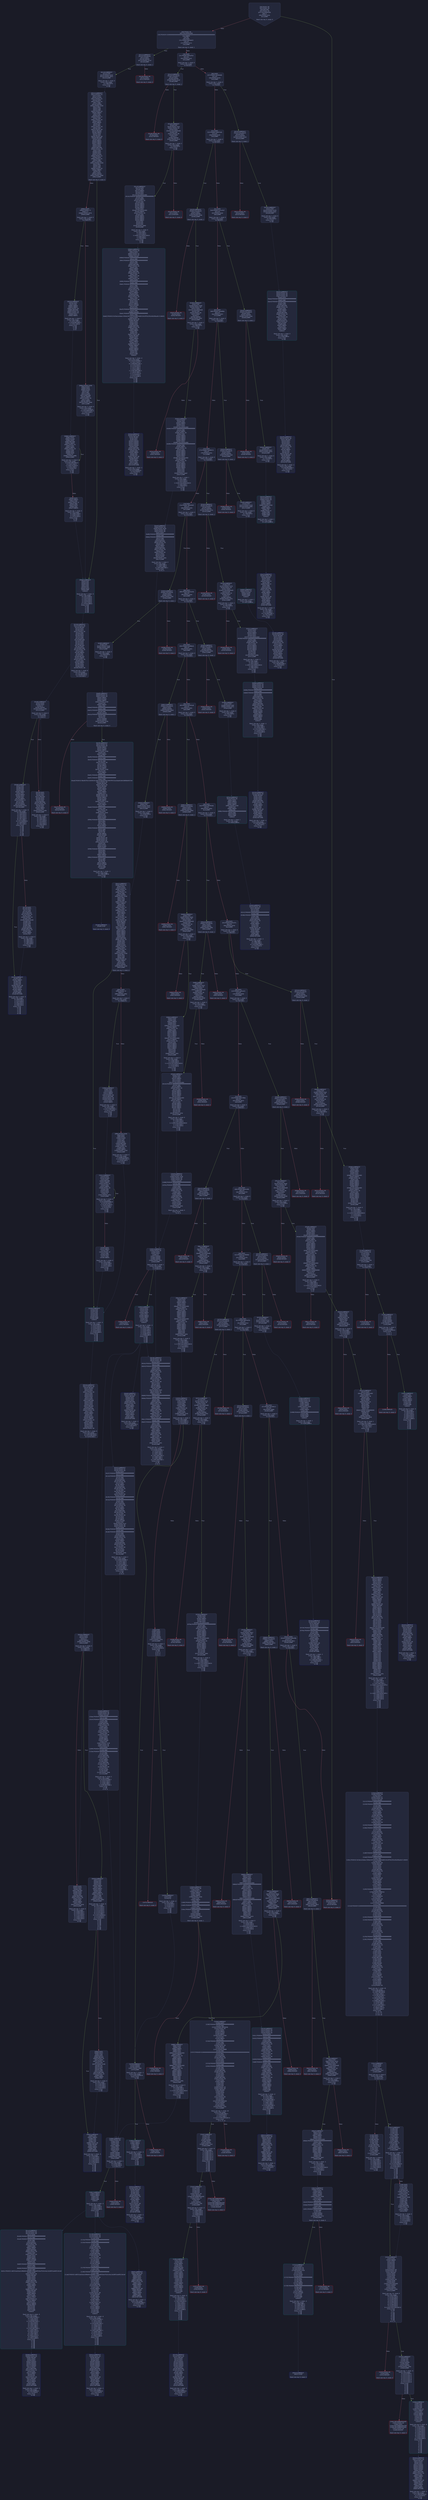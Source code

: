 digraph G {
    node [shape=box, style="filled, rounded", color="#565f89", fontcolor="#c0caf5", fontname="Helvetica", fillcolor="#24283b"];
    edge [color="#414868", fontcolor="#c0caf5", fontname="Helvetica"];
    bgcolor="#1a1b26";
    0 [ label = "[00] PUSH1 80
[02] PUSH1 40
[04] MSTORE
[05] PUSH1 04
[07] CALLDATASIZE
[08] LT
[09] PUSH2 010c
[0c] JUMPI

Stack size req: 0, sizeΔ: 0
" shape = invhouse]
    1 [ label = "[0d] PUSH1 00
[0f] CALLDATALOAD
[10] PUSH29 0100000000000000000000000000000000000000000000000000000000
[2e] SWAP1
[2f] DIV
[30] DUP1
[31] PUSH4 06fdde03
[36] EQ
[37] PUSH2 0111
[3a] JUMPI

Stack size req: 0, sizeΔ: 1
"]
    2 [ label = "[3b] DUP1
[3c] PUSH4 095ea7b3
[41] EQ
[42] PUSH2 01a1
[45] JUMPI

Stack size req: 1, sizeΔ: 0
Entry->Op usage:
	0->65:EQ:1
"]
    3 [ label = "[46] DUP1
[47] PUSH4 18160ddd
[4c] EQ
[4d] PUSH2 0214
[50] JUMPI

Stack size req: 1, sizeΔ: 0
Entry->Op usage:
	0->76:EQ:1
"]
    4 [ label = "[51] DUP1
[52] PUSH4 23b872dd
[57] EQ
[58] PUSH2 023f
[5b] JUMPI

Stack size req: 1, sizeΔ: 0
Entry->Op usage:
	0->87:EQ:1
"]
    5 [ label = "[5c] DUP1
[5d] PUSH4 313ce567
[62] EQ
[63] PUSH2 02d2
[66] JUMPI

Stack size req: 1, sizeΔ: 0
Entry->Op usage:
	0->98:EQ:1
"]
    6 [ label = "[67] DUP1
[68] PUSH4 3eaaf86b
[6d] EQ
[6e] PUSH2 0303
[71] JUMPI

Stack size req: 1, sizeΔ: 0
Entry->Op usage:
	0->109:EQ:1
"]
    7 [ label = "[72] DUP1
[73] PUSH4 70a08231
[78] EQ
[79] PUSH2 032e
[7c] JUMPI

Stack size req: 1, sizeΔ: 0
Entry->Op usage:
	0->120:EQ:1
"]
    8 [ label = "[7d] DUP1
[7e] PUSH4 79ba5097
[83] EQ
[84] PUSH2 0393
[87] JUMPI

Stack size req: 1, sizeΔ: 0
Entry->Op usage:
	0->131:EQ:1
"]
    9 [ label = "[88] DUP1
[89] PUSH4 8da5cb5b
[8e] EQ
[8f] PUSH2 03aa
[92] JUMPI

Stack size req: 1, sizeΔ: 0
Entry->Op usage:
	0->142:EQ:1
"]
    10 [ label = "[93] DUP1
[94] PUSH4 95d89b41
[99] EQ
[9a] PUSH2 0401
[9d] JUMPI

Stack size req: 1, sizeΔ: 0
Entry->Op usage:
	0->153:EQ:1
"]
    11 [ label = "[9e] DUP1
[9f] PUSH4 a293d1e8
[a4] EQ
[a5] PUSH2 0491
[a8] JUMPI

Stack size req: 1, sizeΔ: 0
Entry->Op usage:
	0->164:EQ:1
"]
    12 [ label = "[a9] DUP1
[aa] PUSH4 a9059cbb
[af] EQ
[b0] PUSH2 04ea
[b3] JUMPI

Stack size req: 1, sizeΔ: 0
Entry->Op usage:
	0->175:EQ:1
"]
    13 [ label = "[b4] DUP1
[b5] PUSH4 b5931f7c
[ba] EQ
[bb] PUSH2 055d
[be] JUMPI

Stack size req: 1, sizeΔ: 0
Entry->Op usage:
	0->186:EQ:1
"]
    14 [ label = "[bf] DUP1
[c0] PUSH4 cae9ca51
[c5] EQ
[c6] PUSH2 05b6
[c9] JUMPI

Stack size req: 1, sizeΔ: 0
Entry->Op usage:
	0->197:EQ:1
"]
    15 [ label = "[ca] DUP1
[cb] PUSH4 d05c78da
[d0] EQ
[d1] PUSH2 06c0
[d4] JUMPI

Stack size req: 1, sizeΔ: 0
Entry->Op usage:
	0->208:EQ:1
"]
    16 [ label = "[d5] DUP1
[d6] PUSH4 d4ee1d90
[db] EQ
[dc] PUSH2 0719
[df] JUMPI

Stack size req: 1, sizeΔ: 0
Entry->Op usage:
	0->219:EQ:1
"]
    17 [ label = "[e0] DUP1
[e1] PUSH4 dc39d06d
[e6] EQ
[e7] PUSH2 0770
[ea] JUMPI

Stack size req: 1, sizeΔ: 0
Entry->Op usage:
	0->230:EQ:1
"]
    18 [ label = "[eb] DUP1
[ec] PUSH4 dd62ed3e
[f1] EQ
[f2] PUSH2 07e3
[f5] JUMPI

Stack size req: 1, sizeΔ: 0
Entry->Op usage:
	0->241:EQ:1
"]
    19 [ label = "[f6] DUP1
[f7] PUSH4 e6cb9013
[fc] EQ
[fd] PUSH2 0868
[0100] JUMPI

Stack size req: 1, sizeΔ: 0
Entry->Op usage:
	0->252:EQ:1
"]
    20 [ label = "[0101] DUP1
[0102] PUSH4 f2fde38b
[0107] EQ
[0108] PUSH2 08c1
[010b] JUMPI

Stack size req: 1, sizeΔ: 0
Entry->Op usage:
	0->263:EQ:1
"]
    21 [ label = "[010c] JUMPDEST
[010d] PUSH1 00
[010f] DUP1
[0110] REVERT

Stack size req: 0, sizeΔ: 0
" color = "red"]
    22 [ label = "[0111] JUMPDEST
[0112] CALLVALUE
[0113] DUP1
[0114] ISZERO
[0115] PUSH2 011d
[0118] JUMPI

Stack size req: 0, sizeΔ: 1
"]
    23 [ label = "[0119] PUSH1 00
[011b] DUP1
[011c] REVERT

Stack size req: 0, sizeΔ: 0
" color = "red"]
    24 [ label = "[011d] JUMPDEST
[011e] POP
[011f] PUSH2 0126
[0122] PUSH2 0912
[0125] JUMP

Stack size req: 1, sizeΔ: 0
Entry->Op usage:
	0->286:POP:0
Entry->Exit:
	0->😵
"]
    25 [ label = "[0126] JUMPDEST
[0127] PUSH1 40
[0129] MLOAD
[012a] DUP1
[012b] DUP1
[012c] PUSH1 20
[012e] ADD
[012f] DUP3
[0130] DUP2
[0131] SUB
[0132] DUP3
[0133] MSTORE
[0134] DUP4
[0135] DUP2
[0136] DUP2
[0137] MLOAD
[0138] DUP2
[0139] MSTORE
[013a] PUSH1 20
[013c] ADD
[013d] SWAP2
[013e] POP
[013f] DUP1
[0140] MLOAD
[0141] SWAP1
[0142] PUSH1 20
[0144] ADD
[0145] SWAP1
[0146] DUP1
[0147] DUP4
[0148] DUP4
[0149] PUSH1 00

Stack size req: 1, sizeΔ: 9
Entry->Op usage:
	0->311:MLOAD:0
	0->320:MLOAD:0
	0->324:ADD:1
"]
    26 [ label = "[014b] JUMPDEST
[014c] DUP4
[014d] DUP2
[014e] LT
[014f] ISZERO
[0150] PUSH2 0166
[0153] JUMPI

Stack size req: 4, sizeΔ: 0
Entry->Op usage:
	0->334:LT:0
	3->334:LT:1
"]
    27 [ label = "[0154] DUP1
[0155] DUP3
[0156] ADD
[0157] MLOAD
[0158] DUP2
[0159] DUP5
[015a] ADD
[015b] MSTORE
[015c] PUSH1 20
[015e] DUP2
[015f] ADD
[0160] SWAP1
[0161] POP
[0162] PUSH2 014b
[0165] JUMP

Stack size req: 3, sizeΔ: 0
Entry->Op usage:
	0->342:ADD:1
	0->346:ADD:1
	0->351:ADD:0
	0->353:POP:0
	1->342:ADD:0
	2->346:ADD:0
Entry->Exit:
	0->😵
"]
    28 [ label = "[0166] JUMPDEST
[0167] POP
[0168] POP
[0169] POP
[016a] POP
[016b] SWAP1
[016c] POP
[016d] SWAP1
[016e] DUP2
[016f] ADD
[0170] SWAP1
[0171] PUSH1 1f
[0173] AND
[0174] DUP1
[0175] ISZERO
[0176] PUSH2 0193
[0179] JUMPI

Stack size req: 7, sizeΔ: -5
Entry->Op usage:
	0->359:POP:0
	1->360:POP:0
	2->361:POP:0
	3->362:POP:0
	4->367:ADD:0
	4->371:AND:1
	4->373:ISZERO:0
	5->364:POP:0
	6->367:ADD:1
Entry->Exit:
	0->😵
	1->😵
	2->😵
	3->😵
	4->0
	5->😵
	6->😵
"]
    29 [ label = "[017a] DUP1
[017b] DUP3
[017c] SUB
[017d] DUP1
[017e] MLOAD
[017f] PUSH1 01
[0181] DUP4
[0182] PUSH1 20
[0184] SUB
[0185] PUSH2 0100
[0188] EXP
[0189] SUB
[018a] NOT
[018b] AND
[018c] DUP2
[018d] MSTORE
[018e] PUSH1 20
[0190] ADD
[0191] SWAP2
[0192] POP

Stack size req: 2, sizeΔ: 0
Entry->Op usage:
	0->380:SUB:1
	0->388:SUB:1
	1->380:SUB:0
	1->402:POP:0
Entry->Exit:
	1->😵
"]
    30 [ label = "[0193] JUMPDEST
[0194] POP
[0195] SWAP3
[0196] POP
[0197] POP
[0198] POP
[0199] PUSH1 40
[019b] MLOAD
[019c] DUP1
[019d] SWAP2
[019e] SUB
[019f] SWAP1
[01a0] RETURN

Stack size req: 5, sizeΔ: -5
Entry->Op usage:
	0->404:POP:0
	1->414:SUB:0
	2->407:POP:0
	3->408:POP:0
	4->406:POP:0
Entry->Exit:
	0->😵
	1->😵
	2->😵
	3->😵
	4->😵
" color = "darkblue"]
    31 [ label = "[01a1] JUMPDEST
[01a2] CALLVALUE
[01a3] DUP1
[01a4] ISZERO
[01a5] PUSH2 01ad
[01a8] JUMPI

Stack size req: 0, sizeΔ: 1
"]
    32 [ label = "[01a9] PUSH1 00
[01ab] DUP1
[01ac] REVERT

Stack size req: 0, sizeΔ: 0
" color = "red"]
    33 [ label = "[01ad] JUMPDEST
[01ae] POP
[01af] PUSH2 01fa
[01b2] PUSH1 04
[01b4] DUP1
[01b5] CALLDATASIZE
[01b6] SUB
[01b7] PUSH1 40
[01b9] DUP2
[01ba] LT
[01bb] ISZERO
[01bc] PUSH2 01c4
[01bf] JUMPI

Stack size req: 1, sizeΔ: 2
Entry->Op usage:
	0->430:POP:0
Entry->Exit:
	0->😵
"]
    34 [ label = "[01c0] PUSH1 00
[01c2] DUP1
[01c3] REVERT

Stack size req: 0, sizeΔ: 0
" color = "red"]
    35 [ label = "[01c4] JUMPDEST
[01c5] DUP2
[01c6] ADD
[01c7] SWAP1
[01c8] DUP1
[01c9] DUP1
[01ca] CALLDATALOAD
[01cb] PUSH20 ffffffffffffffffffffffffffffffffffffffff
[01e0] AND
[01e1] SWAP1
[01e2] PUSH1 20
[01e4] ADD
[01e5] SWAP1
[01e6] SWAP3
[01e7] SWAP2
[01e8] SWAP1
[01e9] DUP1
[01ea] CALLDATALOAD
[01eb] SWAP1
[01ec] PUSH1 20
[01ee] ADD
[01ef] SWAP1
[01f0] SWAP3
[01f1] SWAP2
[01f2] SWAP1
[01f3] POP
[01f4] POP
[01f5] POP
[01f6] PUSH2 09b0
[01f9] JUMP

Stack size req: 2, sizeΔ: 0
Entry->Op usage:
	0->454:ADD:1
	1->454:ADD:0
	1->458:CALLDATALOAD:0
	1->484:ADD:1
	1->500:POP:0
Entry->Exit:
	0->😵
	1->😵
"]
    36 [ label = "[01fa] JUMPDEST
[01fb] PUSH1 40
[01fd] MLOAD
[01fe] DUP1
[01ff] DUP3
[0200] ISZERO
[0201] ISZERO
[0202] ISZERO
[0203] ISZERO
[0204] DUP2
[0205] MSTORE
[0206] PUSH1 20
[0208] ADD
[0209] SWAP2
[020a] POP
[020b] POP
[020c] PUSH1 40
[020e] MLOAD
[020f] DUP1
[0210] SWAP2
[0211] SUB
[0212] SWAP1
[0213] RETURN

Stack size req: 1, sizeΔ: -1
Entry->Op usage:
	0->512:ISZERO:0
	0->522:POP:0
Entry->Exit:
	0->😵
" color = "darkblue"]
    37 [ label = "[0214] JUMPDEST
[0215] CALLVALUE
[0216] DUP1
[0217] ISZERO
[0218] PUSH2 0220
[021b] JUMPI

Stack size req: 0, sizeΔ: 1
"]
    38 [ label = "[021c] PUSH1 00
[021e] DUP1
[021f] REVERT

Stack size req: 0, sizeΔ: 0
" color = "red"]
    39 [ label = "[0220] JUMPDEST
[0221] POP
[0222] PUSH2 0229
[0225] PUSH2 0aa2
[0228] JUMP

Stack size req: 1, sizeΔ: 0
Entry->Op usage:
	0->545:POP:0
Entry->Exit:
	0->😵
"]
    40 [ label = "[0229] JUMPDEST
[022a] PUSH1 40
[022c] MLOAD
[022d] DUP1
[022e] DUP3
[022f] DUP2
[0230] MSTORE
[0231] PUSH1 20
[0233] ADD
[0234] SWAP2
[0235] POP
[0236] POP
[0237] PUSH1 40
[0239] MLOAD
[023a] DUP1
[023b] SWAP2
[023c] SUB
[023d] SWAP1
[023e] RETURN

Stack size req: 1, sizeΔ: -1
Entry->Op usage:
	0->560:MSTORE:1
	0->565:POP:0
Entry->Exit:
	0->😵
" color = "darkblue"]
    41 [ label = "[023f] JUMPDEST
[0240] CALLVALUE
[0241] DUP1
[0242] ISZERO
[0243] PUSH2 024b
[0246] JUMPI

Stack size req: 0, sizeΔ: 1
"]
    42 [ label = "[0247] PUSH1 00
[0249] DUP1
[024a] REVERT

Stack size req: 0, sizeΔ: 0
" color = "red"]
    43 [ label = "[024b] JUMPDEST
[024c] POP
[024d] PUSH2 02b8
[0250] PUSH1 04
[0252] DUP1
[0253] CALLDATASIZE
[0254] SUB
[0255] PUSH1 60
[0257] DUP2
[0258] LT
[0259] ISZERO
[025a] PUSH2 0262
[025d] JUMPI

Stack size req: 1, sizeΔ: 2
Entry->Op usage:
	0->588:POP:0
Entry->Exit:
	0->😵
"]
    44 [ label = "[025e] PUSH1 00
[0260] DUP1
[0261] REVERT

Stack size req: 0, sizeΔ: 0
" color = "red"]
    45 [ label = "[0262] JUMPDEST
[0263] DUP2
[0264] ADD
[0265] SWAP1
[0266] DUP1
[0267] DUP1
[0268] CALLDATALOAD
[0269] PUSH20 ffffffffffffffffffffffffffffffffffffffff
[027e] AND
[027f] SWAP1
[0280] PUSH1 20
[0282] ADD
[0283] SWAP1
[0284] SWAP3
[0285] SWAP2
[0286] SWAP1
[0287] DUP1
[0288] CALLDATALOAD
[0289] PUSH20 ffffffffffffffffffffffffffffffffffffffff
[029e] AND
[029f] SWAP1
[02a0] PUSH1 20
[02a2] ADD
[02a3] SWAP1
[02a4] SWAP3
[02a5] SWAP2
[02a6] SWAP1
[02a7] DUP1
[02a8] CALLDATALOAD
[02a9] SWAP1
[02aa] PUSH1 20
[02ac] ADD
[02ad] SWAP1
[02ae] SWAP3
[02af] SWAP2
[02b0] SWAP1
[02b1] POP
[02b2] POP
[02b3] POP
[02b4] PUSH2 0aed
[02b7] JUMP

Stack size req: 2, sizeΔ: 1
Entry->Op usage:
	0->612:ADD:1
	1->612:ADD:0
	1->616:CALLDATALOAD:0
	1->642:ADD:1
	1->690:POP:0
Entry->Exit:
	0->😵
	1->😵
"]
    46 [ label = "[02b8] JUMPDEST
[02b9] PUSH1 40
[02bb] MLOAD
[02bc] DUP1
[02bd] DUP3
[02be] ISZERO
[02bf] ISZERO
[02c0] ISZERO
[02c1] ISZERO
[02c2] DUP2
[02c3] MSTORE
[02c4] PUSH1 20
[02c6] ADD
[02c7] SWAP2
[02c8] POP
[02c9] POP
[02ca] PUSH1 40
[02cc] MLOAD
[02cd] DUP1
[02ce] SWAP2
[02cf] SUB
[02d0] SWAP1
[02d1] RETURN

Stack size req: 1, sizeΔ: -1
Entry->Op usage:
	0->702:ISZERO:0
	0->712:POP:0
Entry->Exit:
	0->😵
" color = "darkblue"]
    47 [ label = "[02d2] JUMPDEST
[02d3] CALLVALUE
[02d4] DUP1
[02d5] ISZERO
[02d6] PUSH2 02de
[02d9] JUMPI

Stack size req: 0, sizeΔ: 1
"]
    48 [ label = "[02da] PUSH1 00
[02dc] DUP1
[02dd] REVERT

Stack size req: 0, sizeΔ: 0
" color = "red"]
    49 [ label = "[02de] JUMPDEST
[02df] POP
[02e0] PUSH2 02e7
[02e3] PUSH2 0d7d
[02e6] JUMP

Stack size req: 1, sizeΔ: 0
Entry->Op usage:
	0->735:POP:0
Entry->Exit:
	0->😵
"]
    50 [ label = "[02e7] JUMPDEST
[02e8] PUSH1 40
[02ea] MLOAD
[02eb] DUP1
[02ec] DUP3
[02ed] PUSH1 ff
[02ef] AND
[02f0] PUSH1 ff
[02f2] AND
[02f3] DUP2
[02f4] MSTORE
[02f5] PUSH1 20
[02f7] ADD
[02f8] SWAP2
[02f9] POP
[02fa] POP
[02fb] PUSH1 40
[02fd] MLOAD
[02fe] DUP1
[02ff] SWAP2
[0300] SUB
[0301] SWAP1
[0302] RETURN

Stack size req: 1, sizeΔ: -1
Entry->Op usage:
	0->751:AND:1
	0->754:AND:1
	0->756:MSTORE:1
	0->761:POP:0
Entry->Exit:
	0->😵
" color = "darkblue"]
    51 [ label = "[0303] JUMPDEST
[0304] CALLVALUE
[0305] DUP1
[0306] ISZERO
[0307] PUSH2 030f
[030a] JUMPI

Stack size req: 0, sizeΔ: 1
"]
    52 [ label = "[030b] PUSH1 00
[030d] DUP1
[030e] REVERT

Stack size req: 0, sizeΔ: 0
" color = "red"]
    53 [ label = "[030f] JUMPDEST
[0310] POP
[0311] PUSH2 0318
[0314] PUSH2 0d90
[0317] JUMP

Stack size req: 1, sizeΔ: 0
Entry->Op usage:
	0->784:POP:0
Entry->Exit:
	0->😵
"]
    54 [ label = "[0318] JUMPDEST
[0319] PUSH1 40
[031b] MLOAD
[031c] DUP1
[031d] DUP3
[031e] DUP2
[031f] MSTORE
[0320] PUSH1 20
[0322] ADD
[0323] SWAP2
[0324] POP
[0325] POP
[0326] PUSH1 40
[0328] MLOAD
[0329] DUP1
[032a] SWAP2
[032b] SUB
[032c] SWAP1
[032d] RETURN

Stack size req: 1, sizeΔ: -1
Entry->Op usage:
	0->799:MSTORE:1
	0->804:POP:0
Entry->Exit:
	0->😵
" color = "darkblue"]
    55 [ label = "[032e] JUMPDEST
[032f] CALLVALUE
[0330] DUP1
[0331] ISZERO
[0332] PUSH2 033a
[0335] JUMPI

Stack size req: 0, sizeΔ: 1
"]
    56 [ label = "[0336] PUSH1 00
[0338] DUP1
[0339] REVERT

Stack size req: 0, sizeΔ: 0
" color = "red"]
    57 [ label = "[033a] JUMPDEST
[033b] POP
[033c] PUSH2 037d
[033f] PUSH1 04
[0341] DUP1
[0342] CALLDATASIZE
[0343] SUB
[0344] PUSH1 20
[0346] DUP2
[0347] LT
[0348] ISZERO
[0349] PUSH2 0351
[034c] JUMPI

Stack size req: 1, sizeΔ: 2
Entry->Op usage:
	0->827:POP:0
Entry->Exit:
	0->😵
"]
    58 [ label = "[034d] PUSH1 00
[034f] DUP1
[0350] REVERT

Stack size req: 0, sizeΔ: 0
" color = "red"]
    59 [ label = "[0351] JUMPDEST
[0352] DUP2
[0353] ADD
[0354] SWAP1
[0355] DUP1
[0356] DUP1
[0357] CALLDATALOAD
[0358] PUSH20 ffffffffffffffffffffffffffffffffffffffff
[036d] AND
[036e] SWAP1
[036f] PUSH1 20
[0371] ADD
[0372] SWAP1
[0373] SWAP3
[0374] SWAP2
[0375] SWAP1
[0376] POP
[0377] POP
[0378] POP
[0379] PUSH2 0d96
[037c] JUMP

Stack size req: 2, sizeΔ: -1
Entry->Op usage:
	0->851:ADD:1
	1->851:ADD:0
	1->855:CALLDATALOAD:0
	1->881:ADD:1
	1->887:POP:0
Entry->Exit:
	0->😵
	1->😵
"]
    60 [ label = "[037d] JUMPDEST
[037e] PUSH1 40
[0380] MLOAD
[0381] DUP1
[0382] DUP3
[0383] DUP2
[0384] MSTORE
[0385] PUSH1 20
[0387] ADD
[0388] SWAP2
[0389] POP
[038a] POP
[038b] PUSH1 40
[038d] MLOAD
[038e] DUP1
[038f] SWAP2
[0390] SUB
[0391] SWAP1
[0392] RETURN

Stack size req: 1, sizeΔ: -1
Entry->Op usage:
	0->900:MSTORE:1
	0->905:POP:0
Entry->Exit:
	0->😵
" color = "darkblue"]
    61 [ label = "[0393] JUMPDEST
[0394] CALLVALUE
[0395] DUP1
[0396] ISZERO
[0397] PUSH2 039f
[039a] JUMPI

Stack size req: 0, sizeΔ: 1
"]
    62 [ label = "[039b] PUSH1 00
[039d] DUP1
[039e] REVERT

Stack size req: 0, sizeΔ: 0
" color = "red"]
    63 [ label = "[039f] JUMPDEST
[03a0] POP
[03a1] PUSH2 03a8
[03a4] PUSH2 0ddf
[03a7] JUMP

Stack size req: 1, sizeΔ: 0
Entry->Op usage:
	0->928:POP:0
Entry->Exit:
	0->😵
"]
    64 [ label = "[03a8] JUMPDEST
[03a9] STOP

Stack size req: 0, sizeΔ: 0
" color = "darkblue"]
    65 [ label = "[03aa] JUMPDEST
[03ab] CALLVALUE
[03ac] DUP1
[03ad] ISZERO
[03ae] PUSH2 03b6
[03b1] JUMPI

Stack size req: 0, sizeΔ: 1
"]
    66 [ label = "[03b2] PUSH1 00
[03b4] DUP1
[03b5] REVERT

Stack size req: 0, sizeΔ: 0
" color = "red"]
    67 [ label = "[03b6] JUMPDEST
[03b7] POP
[03b8] PUSH2 03bf
[03bb] PUSH2 0f7e
[03be] JUMP

Stack size req: 1, sizeΔ: 0
Entry->Op usage:
	0->951:POP:0
Entry->Exit:
	0->😵
"]
    68 [ label = "[03bf] JUMPDEST
[03c0] PUSH1 40
[03c2] MLOAD
[03c3] DUP1
[03c4] DUP3
[03c5] PUSH20 ffffffffffffffffffffffffffffffffffffffff
[03da] AND
[03db] PUSH20 ffffffffffffffffffffffffffffffffffffffff
[03f0] AND
[03f1] DUP2
[03f2] MSTORE
[03f3] PUSH1 20
[03f5] ADD
[03f6] SWAP2
[03f7] POP
[03f8] POP
[03f9] PUSH1 40
[03fb] MLOAD
[03fc] DUP1
[03fd] SWAP2
[03fe] SUB
[03ff] SWAP1
[0400] RETURN

Stack size req: 1, sizeΔ: -1
Entry->Op usage:
	0->986:AND:1
	0->1008:AND:1
	0->1010:MSTORE:1
	0->1015:POP:0
Entry->Exit:
	0->😵
" color = "darkblue"]
    69 [ label = "[0401] JUMPDEST
[0402] CALLVALUE
[0403] DUP1
[0404] ISZERO
[0405] PUSH2 040d
[0408] JUMPI

Stack size req: 0, sizeΔ: 1
"]
    70 [ label = "[0409] PUSH1 00
[040b] DUP1
[040c] REVERT

Stack size req: 0, sizeΔ: 0
" color = "red"]
    71 [ label = "[040d] JUMPDEST
[040e] POP
[040f] PUSH2 0416
[0412] PUSH2 0fa3
[0415] JUMP

Stack size req: 1, sizeΔ: 0
Entry->Op usage:
	0->1038:POP:0
Entry->Exit:
	0->😵
"]
    72 [ label = "[0416] JUMPDEST
[0417] PUSH1 40
[0419] MLOAD
[041a] DUP1
[041b] DUP1
[041c] PUSH1 20
[041e] ADD
[041f] DUP3
[0420] DUP2
[0421] SUB
[0422] DUP3
[0423] MSTORE
[0424] DUP4
[0425] DUP2
[0426] DUP2
[0427] MLOAD
[0428] DUP2
[0429] MSTORE
[042a] PUSH1 20
[042c] ADD
[042d] SWAP2
[042e] POP
[042f] DUP1
[0430] MLOAD
[0431] SWAP1
[0432] PUSH1 20
[0434] ADD
[0435] SWAP1
[0436] DUP1
[0437] DUP4
[0438] DUP4
[0439] PUSH1 00

Stack size req: 1, sizeΔ: 9
Entry->Op usage:
	0->1063:MLOAD:0
	0->1072:MLOAD:0
	0->1076:ADD:1
"]
    73 [ label = "[043b] JUMPDEST
[043c] DUP4
[043d] DUP2
[043e] LT
[043f] ISZERO
[0440] PUSH2 0456
[0443] JUMPI

Stack size req: 4, sizeΔ: 0
Entry->Op usage:
	0->1086:LT:0
	3->1086:LT:1
"]
    74 [ label = "[0444] DUP1
[0445] DUP3
[0446] ADD
[0447] MLOAD
[0448] DUP2
[0449] DUP5
[044a] ADD
[044b] MSTORE
[044c] PUSH1 20
[044e] DUP2
[044f] ADD
[0450] SWAP1
[0451] POP
[0452] PUSH2 043b
[0455] JUMP

Stack size req: 3, sizeΔ: 0
Entry->Op usage:
	0->1094:ADD:1
	0->1098:ADD:1
	0->1103:ADD:0
	0->1105:POP:0
	1->1094:ADD:0
	2->1098:ADD:0
Entry->Exit:
	0->😵
"]
    75 [ label = "[0456] JUMPDEST
[0457] POP
[0458] POP
[0459] POP
[045a] POP
[045b] SWAP1
[045c] POP
[045d] SWAP1
[045e] DUP2
[045f] ADD
[0460] SWAP1
[0461] PUSH1 1f
[0463] AND
[0464] DUP1
[0465] ISZERO
[0466] PUSH2 0483
[0469] JUMPI

Stack size req: 7, sizeΔ: -5
Entry->Op usage:
	0->1111:POP:0
	1->1112:POP:0
	2->1113:POP:0
	3->1114:POP:0
	4->1119:ADD:0
	4->1123:AND:1
	4->1125:ISZERO:0
	5->1116:POP:0
	6->1119:ADD:1
Entry->Exit:
	0->😵
	1->😵
	2->😵
	3->😵
	4->0
	5->😵
	6->😵
"]
    76 [ label = "[046a] DUP1
[046b] DUP3
[046c] SUB
[046d] DUP1
[046e] MLOAD
[046f] PUSH1 01
[0471] DUP4
[0472] PUSH1 20
[0474] SUB
[0475] PUSH2 0100
[0478] EXP
[0479] SUB
[047a] NOT
[047b] AND
[047c] DUP2
[047d] MSTORE
[047e] PUSH1 20
[0480] ADD
[0481] SWAP2
[0482] POP

Stack size req: 2, sizeΔ: 0
Entry->Op usage:
	0->1132:SUB:1
	0->1140:SUB:1
	1->1132:SUB:0
	1->1154:POP:0
Entry->Exit:
	1->😵
"]
    77 [ label = "[0483] JUMPDEST
[0484] POP
[0485] SWAP3
[0486] POP
[0487] POP
[0488] POP
[0489] PUSH1 40
[048b] MLOAD
[048c] DUP1
[048d] SWAP2
[048e] SUB
[048f] SWAP1
[0490] RETURN

Stack size req: 5, sizeΔ: -5
Entry->Op usage:
	0->1156:POP:0
	1->1166:SUB:0
	2->1159:POP:0
	3->1160:POP:0
	4->1158:POP:0
Entry->Exit:
	0->😵
	1->😵
	2->😵
	3->😵
	4->😵
" color = "darkblue"]
    78 [ label = "[0491] JUMPDEST
[0492] CALLVALUE
[0493] DUP1
[0494] ISZERO
[0495] PUSH2 049d
[0498] JUMPI

Stack size req: 0, sizeΔ: 1
"]
    79 [ label = "[0499] PUSH1 00
[049b] DUP1
[049c] REVERT

Stack size req: 0, sizeΔ: 0
" color = "red"]
    80 [ label = "[049d] JUMPDEST
[049e] POP
[049f] PUSH2 04d4
[04a2] PUSH1 04
[04a4] DUP1
[04a5] CALLDATASIZE
[04a6] SUB
[04a7] PUSH1 40
[04a9] DUP2
[04aa] LT
[04ab] ISZERO
[04ac] PUSH2 04b4
[04af] JUMPI

Stack size req: 1, sizeΔ: 2
Entry->Op usage:
	0->1182:POP:0
Entry->Exit:
	0->😵
"]
    81 [ label = "[04b0] PUSH1 00
[04b2] DUP1
[04b3] REVERT

Stack size req: 0, sizeΔ: 0
" color = "red"]
    82 [ label = "[04b4] JUMPDEST
[04b5] DUP2
[04b6] ADD
[04b7] SWAP1
[04b8] DUP1
[04b9] DUP1
[04ba] CALLDATALOAD
[04bb] SWAP1
[04bc] PUSH1 20
[04be] ADD
[04bf] SWAP1
[04c0] SWAP3
[04c1] SWAP2
[04c2] SWAP1
[04c3] DUP1
[04c4] CALLDATALOAD
[04c5] SWAP1
[04c6] PUSH1 20
[04c8] ADD
[04c9] SWAP1
[04ca] SWAP3
[04cb] SWAP2
[04cc] SWAP1
[04cd] POP
[04ce] POP
[04cf] POP
[04d0] PUSH2 1041
[04d3] JUMP

Stack size req: 2, sizeΔ: 0
Entry->Op usage:
	0->1206:ADD:1
	1->1206:ADD:0
	1->1210:CALLDATALOAD:0
	1->1214:ADD:1
	1->1230:POP:0
Entry->Exit:
	0->😵
	1->😵
"]
    83 [ label = "[04d4] JUMPDEST
[04d5] PUSH1 40
[04d7] MLOAD
[04d8] DUP1
[04d9] DUP3
[04da] DUP2
[04db] MSTORE
[04dc] PUSH1 20
[04de] ADD
[04df] SWAP2
[04e0] POP
[04e1] POP
[04e2] PUSH1 40
[04e4] MLOAD
[04e5] DUP1
[04e6] SWAP2
[04e7] SUB
[04e8] SWAP1
[04e9] RETURN

Stack size req: 1, sizeΔ: -1
Entry->Op usage:
	0->1243:MSTORE:1
	0->1248:POP:0
Entry->Exit:
	0->😵
" color = "darkblue"]
    84 [ label = "[04ea] JUMPDEST
[04eb] CALLVALUE
[04ec] DUP1
[04ed] ISZERO
[04ee] PUSH2 04f6
[04f1] JUMPI

Stack size req: 0, sizeΔ: 1
"]
    85 [ label = "[04f2] PUSH1 00
[04f4] DUP1
[04f5] REVERT

Stack size req: 0, sizeΔ: 0
" color = "red"]
    86 [ label = "[04f6] JUMPDEST
[04f7] POP
[04f8] PUSH2 0543
[04fb] PUSH1 04
[04fd] DUP1
[04fe] CALLDATASIZE
[04ff] SUB
[0500] PUSH1 40
[0502] DUP2
[0503] LT
[0504] ISZERO
[0505] PUSH2 050d
[0508] JUMPI

Stack size req: 1, sizeΔ: 2
Entry->Op usage:
	0->1271:POP:0
Entry->Exit:
	0->😵
"]
    87 [ label = "[0509] PUSH1 00
[050b] DUP1
[050c] REVERT

Stack size req: 0, sizeΔ: 0
" color = "red"]
    88 [ label = "[050d] JUMPDEST
[050e] DUP2
[050f] ADD
[0510] SWAP1
[0511] DUP1
[0512] DUP1
[0513] CALLDATALOAD
[0514] PUSH20 ffffffffffffffffffffffffffffffffffffffff
[0529] AND
[052a] SWAP1
[052b] PUSH1 20
[052d] ADD
[052e] SWAP1
[052f] SWAP3
[0530] SWAP2
[0531] SWAP1
[0532] DUP1
[0533] CALLDATALOAD
[0534] SWAP1
[0535] PUSH1 20
[0537] ADD
[0538] SWAP1
[0539] SWAP3
[053a] SWAP2
[053b] SWAP1
[053c] POP
[053d] POP
[053e] POP
[053f] PUSH2 105d
[0542] JUMP

Stack size req: 2, sizeΔ: 0
Entry->Op usage:
	0->1295:ADD:1
	1->1295:ADD:0
	1->1299:CALLDATALOAD:0
	1->1325:ADD:1
	1->1341:POP:0
Entry->Exit:
	0->😵
	1->😵
"]
    89 [ label = "[0543] JUMPDEST
[0544] PUSH1 40
[0546] MLOAD
[0547] DUP1
[0548] DUP3
[0549] ISZERO
[054a] ISZERO
[054b] ISZERO
[054c] ISZERO
[054d] DUP2
[054e] MSTORE
[054f] PUSH1 20
[0551] ADD
[0552] SWAP2
[0553] POP
[0554] POP
[0555] PUSH1 40
[0557] MLOAD
[0558] DUP1
[0559] SWAP2
[055a] SUB
[055b] SWAP1
[055c] RETURN

Stack size req: 1, sizeΔ: -1
Entry->Op usage:
	0->1353:ISZERO:0
	0->1363:POP:0
Entry->Exit:
	0->😵
" color = "darkblue"]
    90 [ label = "[055d] JUMPDEST
[055e] CALLVALUE
[055f] DUP1
[0560] ISZERO
[0561] PUSH2 0569
[0564] JUMPI

Stack size req: 0, sizeΔ: 1
"]
    91 [ label = "[0565] PUSH1 00
[0567] DUP1
[0568] REVERT

Stack size req: 0, sizeΔ: 0
" color = "red"]
    92 [ label = "[0569] JUMPDEST
[056a] POP
[056b] PUSH2 05a0
[056e] PUSH1 04
[0570] DUP1
[0571] CALLDATASIZE
[0572] SUB
[0573] PUSH1 40
[0575] DUP2
[0576] LT
[0577] ISZERO
[0578] PUSH2 0580
[057b] JUMPI

Stack size req: 1, sizeΔ: 2
Entry->Op usage:
	0->1386:POP:0
Entry->Exit:
	0->😵
"]
    93 [ label = "[057c] PUSH1 00
[057e] DUP1
[057f] REVERT

Stack size req: 0, sizeΔ: 0
" color = "red"]
    94 [ label = "[0580] JUMPDEST
[0581] DUP2
[0582] ADD
[0583] SWAP1
[0584] DUP1
[0585] DUP1
[0586] CALLDATALOAD
[0587] SWAP1
[0588] PUSH1 20
[058a] ADD
[058b] SWAP1
[058c] SWAP3
[058d] SWAP2
[058e] SWAP1
[058f] DUP1
[0590] CALLDATALOAD
[0591] SWAP1
[0592] PUSH1 20
[0594] ADD
[0595] SWAP1
[0596] SWAP3
[0597] SWAP2
[0598] SWAP1
[0599] POP
[059a] POP
[059b] POP
[059c] PUSH2 11e6
[059f] JUMP

Stack size req: 2, sizeΔ: 0
Entry->Op usage:
	0->1410:ADD:1
	1->1410:ADD:0
	1->1414:CALLDATALOAD:0
	1->1418:ADD:1
	1->1434:POP:0
Entry->Exit:
	0->😵
	1->😵
"]
    95 [ label = "[05a0] JUMPDEST
[05a1] PUSH1 40
[05a3] MLOAD
[05a4] DUP1
[05a5] DUP3
[05a6] DUP2
[05a7] MSTORE
[05a8] PUSH1 20
[05aa] ADD
[05ab] SWAP2
[05ac] POP
[05ad] POP
[05ae] PUSH1 40
[05b0] MLOAD
[05b1] DUP1
[05b2] SWAP2
[05b3] SUB
[05b4] SWAP1
[05b5] RETURN

Stack size req: 1, sizeΔ: -1
Entry->Op usage:
	0->1447:MSTORE:1
	0->1452:POP:0
Entry->Exit:
	0->😵
" color = "darkblue"]
    96 [ label = "[05b6] JUMPDEST
[05b7] CALLVALUE
[05b8] DUP1
[05b9] ISZERO
[05ba] PUSH2 05c2
[05bd] JUMPI

Stack size req: 0, sizeΔ: 1
"]
    97 [ label = "[05be] PUSH1 00
[05c0] DUP1
[05c1] REVERT

Stack size req: 0, sizeΔ: 0
" color = "red"]
    98 [ label = "[05c2] JUMPDEST
[05c3] POP
[05c4] PUSH2 06a6
[05c7] PUSH1 04
[05c9] DUP1
[05ca] CALLDATASIZE
[05cb] SUB
[05cc] PUSH1 60
[05ce] DUP2
[05cf] LT
[05d0] ISZERO
[05d1] PUSH2 05d9
[05d4] JUMPI

Stack size req: 1, sizeΔ: 2
Entry->Op usage:
	0->1475:POP:0
Entry->Exit:
	0->😵
"]
    99 [ label = "[05d5] PUSH1 00
[05d7] DUP1
[05d8] REVERT

Stack size req: 0, sizeΔ: 0
" color = "red"]
    100 [ label = "[05d9] JUMPDEST
[05da] DUP2
[05db] ADD
[05dc] SWAP1
[05dd] DUP1
[05de] DUP1
[05df] CALLDATALOAD
[05e0] PUSH20 ffffffffffffffffffffffffffffffffffffffff
[05f5] AND
[05f6] SWAP1
[05f7] PUSH1 20
[05f9] ADD
[05fa] SWAP1
[05fb] SWAP3
[05fc] SWAP2
[05fd] SWAP1
[05fe] DUP1
[05ff] CALLDATALOAD
[0600] SWAP1
[0601] PUSH1 20
[0603] ADD
[0604] SWAP1
[0605] SWAP3
[0606] SWAP2
[0607] SWAP1
[0608] DUP1
[0609] CALLDATALOAD
[060a] SWAP1
[060b] PUSH1 20
[060d] ADD
[060e] SWAP1
[060f] PUSH5 0100000000
[0615] DUP2
[0616] GT
[0617] ISZERO
[0618] PUSH2 0620
[061b] JUMPI

Stack size req: 2, sizeΔ: 4
Entry->Op usage:
	0->1499:ADD:1
	1->1499:ADD:0
	1->1503:CALLDATALOAD:0
	1->1529:ADD:1
Entry->Exit:
	0->😵
	1->2
"]
    101 [ label = "[061c] PUSH1 00
[061e] DUP1
[061f] REVERT

Stack size req: 0, sizeΔ: 0
" color = "red"]
    102 [ label = "[0620] JUMPDEST
[0621] DUP3
[0622] ADD
[0623] DUP4
[0624] PUSH1 20
[0626] DUP3
[0627] ADD
[0628] GT
[0629] ISZERO
[062a] PUSH2 0632
[062d] JUMPI

Stack size req: 4, sizeΔ: 0
Entry->Op usage:
	0->1570:ADD:1
	2->1570:ADD:0
	3->1576:GT:1
Entry->Exit:
	0->😵
"]
    103 [ label = "[062e] PUSH1 00
[0630] DUP1
[0631] REVERT

Stack size req: 0, sizeΔ: 0
" color = "red"]
    104 [ label = "[0632] JUMPDEST
[0633] DUP1
[0634] CALLDATALOAD
[0635] SWAP1
[0636] PUSH1 20
[0638] ADD
[0639] SWAP2
[063a] DUP5
[063b] PUSH1 01
[063d] DUP4
[063e] MUL
[063f] DUP5
[0640] ADD
[0641] GT
[0642] PUSH5 0100000000
[0648] DUP4
[0649] GT
[064a] OR
[064b] ISZERO
[064c] PUSH2 0654
[064f] JUMPI

Stack size req: 4, sizeΔ: 1
Entry->Op usage:
	0->1588:CALLDATALOAD:0
	0->1592:ADD:1
	3->1601:GT:1
Entry->Exit:
	0->😵
	1->0
"]
    105 [ label = "[0650] PUSH1 00
[0652] DUP1
[0653] REVERT

Stack size req: 0, sizeΔ: 0
" color = "red"]
    106 [ label = "[0654] JUMPDEST
[0655] SWAP2
[0656] SWAP1
[0657] DUP1
[0658] DUP1
[0659] PUSH1 1f
[065b] ADD
[065c] PUSH1 20
[065e] DUP1
[065f] SWAP2
[0660] DIV
[0661] MUL
[0662] PUSH1 20
[0664] ADD
[0665] PUSH1 40
[0667] MLOAD
[0668] SWAP1
[0669] DUP2
[066a] ADD
[066b] PUSH1 40
[066d] MSTORE
[066e] DUP1
[066f] SWAP4
[0670] SWAP3
[0671] SWAP2
[0672] SWAP1
[0673] DUP2
[0674] DUP2
[0675] MSTORE
[0676] PUSH1 20
[0678] ADD
[0679] DUP4
[067a] DUP4
[067b] DUP1
[067c] DUP3
[067d] DUP5
[067e] CALLDATACOPY
[067f] PUSH1 00
[0681] DUP2
[0682] DUP5
[0683] ADD
[0684] MSTORE
[0685] PUSH1 1f
[0687] NOT
[0688] PUSH1 1f
[068a] DUP3
[068b] ADD
[068c] AND
[068d] SWAP1
[068e] POP
[068f] DUP1
[0690] DUP4
[0691] ADD
[0692] SWAP3
[0693] POP
[0694] POP
[0695] POP
[0696] POP
[0697] POP
[0698] POP
[0699] POP
[069a] SWAP2
[069b] SWAP3
[069c] SWAP2
[069d] SWAP3
[069e] SWAP1
[069f] POP
[06a0] POP
[06a1] POP
[06a2] PUSH2 120a
[06a5] JUMP

Stack size req: 5, sizeΔ: -4
Entry->Op usage:
	0->1695:POP:0
	1->1627:ADD:1
	1->1653:MSTORE:1
	1->1662:CALLDATACOPY:2
	1->1667:ADD:1
	1->1675:ADD:0
	1->1678:POP:0
	1->1687:POP:0
	1->1688:POP:0
	2->1662:CALLDATACOPY:1
	2->1685:POP:0
	2->1689:POP:0
	3->1696:POP:0
	4->1697:POP:0
Entry->Exit:
	0->😵
	1->😵
	2->😵
	3->😵
	4->😵
"]
    107 [ label = "[06a6] JUMPDEST
[06a7] PUSH1 40
[06a9] MLOAD
[06aa] DUP1
[06ab] DUP3
[06ac] ISZERO
[06ad] ISZERO
[06ae] ISZERO
[06af] ISZERO
[06b0] DUP2
[06b1] MSTORE
[06b2] PUSH1 20
[06b4] ADD
[06b5] SWAP2
[06b6] POP
[06b7] POP
[06b8] PUSH1 40
[06ba] MLOAD
[06bb] DUP1
[06bc] SWAP2
[06bd] SUB
[06be] SWAP1
[06bf] RETURN

Stack size req: 1, sizeΔ: -1
Entry->Op usage:
	0->1708:ISZERO:0
	0->1718:POP:0
Entry->Exit:
	0->😵
" color = "darkblue"]
    108 [ label = "[06c0] JUMPDEST
[06c1] CALLVALUE
[06c2] DUP1
[06c3] ISZERO
[06c4] PUSH2 06cc
[06c7] JUMPI

Stack size req: 0, sizeΔ: 1
"]
    109 [ label = "[06c8] PUSH1 00
[06ca] DUP1
[06cb] REVERT

Stack size req: 0, sizeΔ: 0
" color = "red"]
    110 [ label = "[06cc] JUMPDEST
[06cd] POP
[06ce] PUSH2 0703
[06d1] PUSH1 04
[06d3] DUP1
[06d4] CALLDATASIZE
[06d5] SUB
[06d6] PUSH1 40
[06d8] DUP2
[06d9] LT
[06da] ISZERO
[06db] PUSH2 06e3
[06de] JUMPI

Stack size req: 1, sizeΔ: 2
Entry->Op usage:
	0->1741:POP:0
Entry->Exit:
	0->😵
"]
    111 [ label = "[06df] PUSH1 00
[06e1] DUP1
[06e2] REVERT

Stack size req: 0, sizeΔ: 0
" color = "red"]
    112 [ label = "[06e3] JUMPDEST
[06e4] DUP2
[06e5] ADD
[06e6] SWAP1
[06e7] DUP1
[06e8] DUP1
[06e9] CALLDATALOAD
[06ea] SWAP1
[06eb] PUSH1 20
[06ed] ADD
[06ee] SWAP1
[06ef] SWAP3
[06f0] SWAP2
[06f1] SWAP1
[06f2] DUP1
[06f3] CALLDATALOAD
[06f4] SWAP1
[06f5] PUSH1 20
[06f7] ADD
[06f8] SWAP1
[06f9] SWAP3
[06fa] SWAP2
[06fb] SWAP1
[06fc] POP
[06fd] POP
[06fe] POP
[06ff] PUSH2 1459
[0702] JUMP

Stack size req: 2, sizeΔ: 0
Entry->Op usage:
	0->1765:ADD:1
	1->1765:ADD:0
	1->1769:CALLDATALOAD:0
	1->1773:ADD:1
	1->1789:POP:0
Entry->Exit:
	0->😵
	1->😵
"]
    113 [ label = "[0703] JUMPDEST
[0704] PUSH1 40
[0706] MLOAD
[0707] DUP1
[0708] DUP3
[0709] DUP2
[070a] MSTORE
[070b] PUSH1 20
[070d] ADD
[070e] SWAP2
[070f] POP
[0710] POP
[0711] PUSH1 40
[0713] MLOAD
[0714] DUP1
[0715] SWAP2
[0716] SUB
[0717] SWAP1
[0718] RETURN

Stack size req: 1, sizeΔ: -1
Entry->Op usage:
	0->1802:MSTORE:1
	0->1807:POP:0
Entry->Exit:
	0->😵
" color = "darkblue"]
    114 [ label = "[0719] JUMPDEST
[071a] CALLVALUE
[071b] DUP1
[071c] ISZERO
[071d] PUSH2 0725
[0720] JUMPI

Stack size req: 0, sizeΔ: 1
"]
    115 [ label = "[0721] PUSH1 00
[0723] DUP1
[0724] REVERT

Stack size req: 0, sizeΔ: 0
" color = "red"]
    116 [ label = "[0725] JUMPDEST
[0726] POP
[0727] PUSH2 072e
[072a] PUSH2 148a
[072d] JUMP

Stack size req: 1, sizeΔ: 0
Entry->Op usage:
	0->1830:POP:0
Entry->Exit:
	0->😵
"]
    117 [ label = "[072e] JUMPDEST
[072f] PUSH1 40
[0731] MLOAD
[0732] DUP1
[0733] DUP3
[0734] PUSH20 ffffffffffffffffffffffffffffffffffffffff
[0749] AND
[074a] PUSH20 ffffffffffffffffffffffffffffffffffffffff
[075f] AND
[0760] DUP2
[0761] MSTORE
[0762] PUSH1 20
[0764] ADD
[0765] SWAP2
[0766] POP
[0767] POP
[0768] PUSH1 40
[076a] MLOAD
[076b] DUP1
[076c] SWAP2
[076d] SUB
[076e] SWAP1
[076f] RETURN

Stack size req: 1, sizeΔ: -1
Entry->Op usage:
	0->1865:AND:1
	0->1887:AND:1
	0->1889:MSTORE:1
	0->1894:POP:0
Entry->Exit:
	0->😵
" color = "darkblue"]
    118 [ label = "[0770] JUMPDEST
[0771] CALLVALUE
[0772] DUP1
[0773] ISZERO
[0774] PUSH2 077c
[0777] JUMPI

Stack size req: 0, sizeΔ: 1
"]
    119 [ label = "[0778] PUSH1 00
[077a] DUP1
[077b] REVERT

Stack size req: 0, sizeΔ: 0
" color = "red"]
    120 [ label = "[077c] JUMPDEST
[077d] POP
[077e] PUSH2 07c9
[0781] PUSH1 04
[0783] DUP1
[0784] CALLDATASIZE
[0785] SUB
[0786] PUSH1 40
[0788] DUP2
[0789] LT
[078a] ISZERO
[078b] PUSH2 0793
[078e] JUMPI

Stack size req: 1, sizeΔ: 2
Entry->Op usage:
	0->1917:POP:0
Entry->Exit:
	0->😵
"]
    121 [ label = "[078f] PUSH1 00
[0791] DUP1
[0792] REVERT

Stack size req: 0, sizeΔ: 0
" color = "red"]
    122 [ label = "[0793] JUMPDEST
[0794] DUP2
[0795] ADD
[0796] SWAP1
[0797] DUP1
[0798] DUP1
[0799] CALLDATALOAD
[079a] PUSH20 ffffffffffffffffffffffffffffffffffffffff
[07af] AND
[07b0] SWAP1
[07b1] PUSH1 20
[07b3] ADD
[07b4] SWAP1
[07b5] SWAP3
[07b6] SWAP2
[07b7] SWAP1
[07b8] DUP1
[07b9] CALLDATALOAD
[07ba] SWAP1
[07bb] PUSH1 20
[07bd] ADD
[07be] SWAP1
[07bf] SWAP3
[07c0] SWAP2
[07c1] SWAP1
[07c2] POP
[07c3] POP
[07c4] POP
[07c5] PUSH2 14b0
[07c8] JUMP

Stack size req: 2, sizeΔ: 0
Entry->Op usage:
	0->1941:ADD:1
	1->1941:ADD:0
	1->1945:CALLDATALOAD:0
	1->1971:ADD:1
	1->1987:POP:0
Entry->Exit:
	0->😵
	1->😵
"]
    123 [ label = "[07c9] JUMPDEST
[07ca] PUSH1 40
[07cc] MLOAD
[07cd] DUP1
[07ce] DUP3
[07cf] ISZERO
[07d0] ISZERO
[07d1] ISZERO
[07d2] ISZERO
[07d3] DUP2
[07d4] MSTORE
[07d5] PUSH1 20
[07d7] ADD
[07d8] SWAP2
[07d9] POP
[07da] POP
[07db] PUSH1 40
[07dd] MLOAD
[07de] DUP1
[07df] SWAP2
[07e0] SUB
[07e1] SWAP1
[07e2] RETURN

Stack size req: 1, sizeΔ: -1
Entry->Op usage:
	0->1999:ISZERO:0
	0->2009:POP:0
Entry->Exit:
	0->😵
" color = "darkblue"]
    124 [ label = "[07e3] JUMPDEST
[07e4] CALLVALUE
[07e5] DUP1
[07e6] ISZERO
[07e7] PUSH2 07ef
[07ea] JUMPI

Stack size req: 0, sizeΔ: 1
"]
    125 [ label = "[07eb] PUSH1 00
[07ed] DUP1
[07ee] REVERT

Stack size req: 0, sizeΔ: 0
" color = "red"]
    126 [ label = "[07ef] JUMPDEST
[07f0] POP
[07f1] PUSH2 0852
[07f4] PUSH1 04
[07f6] DUP1
[07f7] CALLDATASIZE
[07f8] SUB
[07f9] PUSH1 40
[07fb] DUP2
[07fc] LT
[07fd] ISZERO
[07fe] PUSH2 0806
[0801] JUMPI

Stack size req: 1, sizeΔ: 2
Entry->Op usage:
	0->2032:POP:0
Entry->Exit:
	0->😵
"]
    127 [ label = "[0802] PUSH1 00
[0804] DUP1
[0805] REVERT

Stack size req: 0, sizeΔ: 0
" color = "red"]
    128 [ label = "[0806] JUMPDEST
[0807] DUP2
[0808] ADD
[0809] SWAP1
[080a] DUP1
[080b] DUP1
[080c] CALLDATALOAD
[080d] PUSH20 ffffffffffffffffffffffffffffffffffffffff
[0822] AND
[0823] SWAP1
[0824] PUSH1 20
[0826] ADD
[0827] SWAP1
[0828] SWAP3
[0829] SWAP2
[082a] SWAP1
[082b] DUP1
[082c] CALLDATALOAD
[082d] PUSH20 ffffffffffffffffffffffffffffffffffffffff
[0842] AND
[0843] SWAP1
[0844] PUSH1 20
[0846] ADD
[0847] SWAP1
[0848] SWAP3
[0849] SWAP2
[084a] SWAP1
[084b] POP
[084c] POP
[084d] POP
[084e] PUSH2 1614
[0851] JUMP

Stack size req: 2, sizeΔ: 0
Entry->Op usage:
	0->2056:ADD:1
	1->2056:ADD:0
	1->2060:CALLDATALOAD:0
	1->2086:ADD:1
	1->2124:POP:0
Entry->Exit:
	0->😵
	1->😵
"]
    129 [ label = "[0852] JUMPDEST
[0853] PUSH1 40
[0855] MLOAD
[0856] DUP1
[0857] DUP3
[0858] DUP2
[0859] MSTORE
[085a] PUSH1 20
[085c] ADD
[085d] SWAP2
[085e] POP
[085f] POP
[0860] PUSH1 40
[0862] MLOAD
[0863] DUP1
[0864] SWAP2
[0865] SUB
[0866] SWAP1
[0867] RETURN

Stack size req: 1, sizeΔ: -1
Entry->Op usage:
	0->2137:MSTORE:1
	0->2142:POP:0
Entry->Exit:
	0->😵
" color = "darkblue"]
    130 [ label = "[0868] JUMPDEST
[0869] CALLVALUE
[086a] DUP1
[086b] ISZERO
[086c] PUSH2 0874
[086f] JUMPI

Stack size req: 0, sizeΔ: 1
"]
    131 [ label = "[0870] PUSH1 00
[0872] DUP1
[0873] REVERT

Stack size req: 0, sizeΔ: 0
" color = "red"]
    132 [ label = "[0874] JUMPDEST
[0875] POP
[0876] PUSH2 08ab
[0879] PUSH1 04
[087b] DUP1
[087c] CALLDATASIZE
[087d] SUB
[087e] PUSH1 40
[0880] DUP2
[0881] LT
[0882] ISZERO
[0883] PUSH2 088b
[0886] JUMPI

Stack size req: 1, sizeΔ: 2
Entry->Op usage:
	0->2165:POP:0
Entry->Exit:
	0->😵
"]
    133 [ label = "[0887] PUSH1 00
[0889] DUP1
[088a] REVERT

Stack size req: 0, sizeΔ: 0
" color = "red"]
    134 [ label = "[088b] JUMPDEST
[088c] DUP2
[088d] ADD
[088e] SWAP1
[088f] DUP1
[0890] DUP1
[0891] CALLDATALOAD
[0892] SWAP1
[0893] PUSH1 20
[0895] ADD
[0896] SWAP1
[0897] SWAP3
[0898] SWAP2
[0899] SWAP1
[089a] DUP1
[089b] CALLDATALOAD
[089c] SWAP1
[089d] PUSH1 20
[089f] ADD
[08a0] SWAP1
[08a1] SWAP3
[08a2] SWAP2
[08a3] SWAP1
[08a4] POP
[08a5] POP
[08a6] POP
[08a7] PUSH2 169b
[08aa] JUMP

Stack size req: 2, sizeΔ: 0
Entry->Op usage:
	0->2189:ADD:1
	1->2189:ADD:0
	1->2193:CALLDATALOAD:0
	1->2197:ADD:1
	1->2213:POP:0
Entry->Exit:
	0->😵
	1->😵
"]
    135 [ label = "[08ab] JUMPDEST
[08ac] PUSH1 40
[08ae] MLOAD
[08af] DUP1
[08b0] DUP3
[08b1] DUP2
[08b2] MSTORE
[08b3] PUSH1 20
[08b5] ADD
[08b6] SWAP2
[08b7] POP
[08b8] POP
[08b9] PUSH1 40
[08bb] MLOAD
[08bc] DUP1
[08bd] SWAP2
[08be] SUB
[08bf] SWAP1
[08c0] RETURN

Stack size req: 1, sizeΔ: -1
Entry->Op usage:
	0->2226:MSTORE:1
	0->2231:POP:0
Entry->Exit:
	0->😵
" color = "darkblue"]
    136 [ label = "[08c1] JUMPDEST
[08c2] CALLVALUE
[08c3] DUP1
[08c4] ISZERO
[08c5] PUSH2 08cd
[08c8] JUMPI

Stack size req: 0, sizeΔ: 1
"]
    137 [ label = "[08c9] PUSH1 00
[08cb] DUP1
[08cc] REVERT

Stack size req: 0, sizeΔ: 0
" color = "red"]
    138 [ label = "[08cd] JUMPDEST
[08ce] POP
[08cf] PUSH2 0910
[08d2] PUSH1 04
[08d4] DUP1
[08d5] CALLDATASIZE
[08d6] SUB
[08d7] PUSH1 20
[08d9] DUP2
[08da] LT
[08db] ISZERO
[08dc] PUSH2 08e4
[08df] JUMPI

Stack size req: 1, sizeΔ: 2
Entry->Op usage:
	0->2254:POP:0
Entry->Exit:
	0->😵
"]
    139 [ label = "[08e0] PUSH1 00
[08e2] DUP1
[08e3] REVERT

Stack size req: 0, sizeΔ: 0
" color = "red"]
    140 [ label = "[08e4] JUMPDEST
[08e5] DUP2
[08e6] ADD
[08e7] SWAP1
[08e8] DUP1
[08e9] DUP1
[08ea] CALLDATALOAD
[08eb] PUSH20 ffffffffffffffffffffffffffffffffffffffff
[0900] AND
[0901] SWAP1
[0902] PUSH1 20
[0904] ADD
[0905] SWAP1
[0906] SWAP3
[0907] SWAP2
[0908] SWAP1
[0909] POP
[090a] POP
[090b] POP
[090c] PUSH2 16b7
[090f] JUMP

Stack size req: 2, sizeΔ: -1
Entry->Op usage:
	0->2278:ADD:1
	1->2278:ADD:0
	1->2282:CALLDATALOAD:0
	1->2308:ADD:1
	1->2314:POP:0
Entry->Exit:
	0->😵
	1->😵
"]
    141 [ label = "[0910] JUMPDEST
[0911] STOP

Stack size req: 0, sizeΔ: 0
" color = "darkblue"]
    142 [ label = "[0912] JUMPDEST
[0913] PUSH1 03
[0915] DUP1
[0916] SLOAD
[0917] PUSH1 01
[0919] DUP2
[091a] PUSH1 01
[091c] AND
[091d] ISZERO
[091e] PUSH2 0100
[0921] MUL
[0922] SUB
[0923] AND
[0924] PUSH1 02
[0926] SWAP1
[0927] DIV
[0928] DUP1
[0929] PUSH1 1f
[092b] ADD
[092c] PUSH1 20
[092e] DUP1
[092f] SWAP2
[0930] DIV
[0931] MUL
[0932] PUSH1 20
[0934] ADD
[0935] PUSH1 40
[0937] MLOAD
[0938] SWAP1
[0939] DUP2
[093a] ADD
[093b] PUSH1 40
[093d] MSTORE
[093e] DUP1
[093f] SWAP3
[0940] SWAP2
[0941] SWAP1
[0942] DUP2
[0943] DUP2
[0944] MSTORE
[0945] PUSH1 20
[0947] ADD
[0948] DUP3
[0949] DUP1
[094a] SLOAD
[094b] PUSH1 01
[094d] DUP2
[094e] PUSH1 01
[0950] AND
[0951] ISZERO
[0952] PUSH2 0100
[0955] MUL
[0956] SUB
[0957] AND
[0958] PUSH1 02
[095a] SWAP1
[095b] DIV
[095c] DUP1
[095d] ISZERO
[095e] PUSH2 09a8
[0961] JUMPI

Stack size req: 0, sizeΔ: 6
"]
    143 [ label = "[0962] DUP1
[0963] PUSH1 1f
[0965] LT
[0966] PUSH2 097d
[0969] JUMPI

Stack size req: 1, sizeΔ: 0
Entry->Op usage:
	0->2405:LT:1
"]
    144 [ label = "[096a] PUSH2 0100
[096d] DUP1
[096e] DUP4
[096f] SLOAD
[0970] DIV
[0971] MUL
[0972] DUP4
[0973] MSTORE
[0974] SWAP2
[0975] PUSH1 20
[0977] ADD
[0978] SWAP2
[0979] PUSH2 09a8
[097c] JUMP

Stack size req: 3, sizeΔ: 0
Entry->Op usage:
	1->2415:SLOAD:0
	2->2419:MSTORE:0
	2->2423:ADD:1
Entry->Exit:
	2->😵
"]
    145 [ label = "[097d] JUMPDEST
[097e] DUP3
[097f] ADD
[0980] SWAP2
[0981] SWAP1
[0982] PUSH1 00
[0984] MSTORE
[0985] PUSH1 20
[0987] PUSH1 00
[0989] SHA3
[098a] SWAP1

Stack size req: 3, sizeΔ: 0
Entry->Op usage:
	0->2431:ADD:1
	1->2436:MSTORE:1
	2->2431:ADD:0
Entry->Exit:
	0->😵
	1->😵
	2->0
"]
    146 [ label = "[098b] JUMPDEST
[098c] DUP2
[098d] SLOAD
[098e] DUP2
[098f] MSTORE
[0990] SWAP1
[0991] PUSH1 01
[0993] ADD
[0994] SWAP1
[0995] PUSH1 20
[0997] ADD
[0998] DUP1
[0999] DUP4
[099a] GT
[099b] PUSH2 098b
[099e] JUMPI

Stack size req: 3, sizeΔ: 0
Entry->Op usage:
	0->2447:MSTORE:0
	0->2455:ADD:1
	1->2445:SLOAD:0
	1->2451:ADD:1
	2->2458:GT:0
Entry->Exit:
	0->😵
	1->😵
"]
    147 [ label = "[099f] DUP3
[09a0] SWAP1
[09a1] SUB
[09a2] PUSH1 1f
[09a4] AND
[09a5] DUP3
[09a6] ADD
[09a7] SWAP2

Stack size req: 3, sizeΔ: 0
Entry->Op usage:
	0->2465:SUB:0
	2->2465:SUB:1
	2->2470:ADD:0
Entry->Exit:
	0->😵
	2->0
"]
    148 [ label = "[09a8] JUMPDEST
[09a9] POP
[09aa] POP
[09ab] POP
[09ac] POP
[09ad] POP
[09ae] DUP2
[09af] JUMP
Indirect!

Stack size req: 7, sizeΔ: -5
Entry->Op usage:
	0->2473:POP:0
	1->2474:POP:0
	2->2475:POP:0
	3->2476:POP:0
	4->2477:POP:0
	6->2479:JUMP:0
Entry->Exit:
	0->😵
	1->😵
	2->😵
	3->😵
	4->😵
" color = "teal"]
    149 [ label = "[09b0] JUMPDEST
[09b1] PUSH1 00
[09b3] DUP2
[09b4] PUSH1 07
[09b6] PUSH1 00
[09b8] CALLER
[09b9] PUSH20 ffffffffffffffffffffffffffffffffffffffff
[09ce] AND
[09cf] PUSH20 ffffffffffffffffffffffffffffffffffffffff
[09e4] AND
[09e5] DUP2
[09e6] MSTORE
[09e7] PUSH1 20
[09e9] ADD
[09ea] SWAP1
[09eb] DUP2
[09ec] MSTORE
[09ed] PUSH1 20
[09ef] ADD
[09f0] PUSH1 00
[09f2] SHA3
[09f3] PUSH1 00
[09f5] DUP6
[09f6] PUSH20 ffffffffffffffffffffffffffffffffffffffff
[0a0b] AND
[0a0c] PUSH20 ffffffffffffffffffffffffffffffffffffffff
[0a21] AND
[0a22] DUP2
[0a23] MSTORE
[0a24] PUSH1 20
[0a26] ADD
[0a27] SWAP1
[0a28] DUP2
[0a29] MSTORE
[0a2a] PUSH1 20
[0a2c] ADD
[0a2d] PUSH1 00
[0a2f] SHA3
[0a30] DUP2
[0a31] SWAP1
[0a32] SSTORE
[0a33] POP
[0a34] DUP3
[0a35] PUSH20 ffffffffffffffffffffffffffffffffffffffff
[0a4a] AND
[0a4b] CALLER
[0a4c] PUSH20 ffffffffffffffffffffffffffffffffffffffff
[0a61] AND
[0a62] PUSH32 8c5be1e5ebec7d5bd14f71427d1e84f3dd0314c0f7b2291e5b200ac8c7c3b925
[0a83] DUP5
[0a84] PUSH1 40
[0a86] MLOAD
[0a87] DUP1
[0a88] DUP3
[0a89] DUP2
[0a8a] MSTORE
[0a8b] PUSH1 20
[0a8d] ADD
[0a8e] SWAP2
[0a8f] POP
[0a90] POP
[0a91] PUSH1 40
[0a93] MLOAD
[0a94] DUP1
[0a95] SWAP2
[0a96] SUB
[0a97] SWAP1
[0a98] LOG3
[0a99] PUSH1 01
[0a9b] SWAP1
[0a9c] POP
[0a9d] SWAP3
[0a9e] SWAP2
[0a9f] POP
[0aa0] POP
[0aa1] JUMP
Indirect!

Stack size req: 3, sizeΔ: -2
Entry->Op usage:
	0->2610:SSTORE:1
	0->2611:POP:0
	0->2698:MSTORE:1
	0->2703:POP:0
	0->2720:POP:0
	1->2571:AND:1
	1->2593:AND:1
	1->2595:MSTORE:1
	1->2634:AND:1
	1->2712:LOG3:4
	1->2719:POP:0
	2->2721:JUMP:0
Entry->Exit:
	0->😵
	1->😵
	2->😵
" color = "teal"]
    150 [ label = "[0aa2] JUMPDEST
[0aa3] PUSH1 00
[0aa5] PUSH1 06
[0aa7] PUSH1 00
[0aa9] DUP1
[0aaa] PUSH20 ffffffffffffffffffffffffffffffffffffffff
[0abf] AND
[0ac0] PUSH20 ffffffffffffffffffffffffffffffffffffffff
[0ad5] AND
[0ad6] DUP2
[0ad7] MSTORE
[0ad8] PUSH1 20
[0ada] ADD
[0adb] SWAP1
[0adc] DUP2
[0add] MSTORE
[0ade] PUSH1 20
[0ae0] ADD
[0ae1] PUSH1 00
[0ae3] SHA3
[0ae4] SLOAD
[0ae5] PUSH1 05
[0ae7] SLOAD
[0ae8] SUB
[0ae9] SWAP1
[0aea] POP
[0aeb] SWAP1
[0aec] JUMP
Indirect!

Stack size req: 1, sizeΔ: 0
Entry->Op usage:
	0->2796:JUMP:0
Entry->Exit:
	0->😵
" color = "teal"]
    151 [ label = "[0aed] JUMPDEST
[0aee] PUSH1 00
[0af0] PUSH2 0b38
[0af3] PUSH1 06
[0af5] PUSH1 00
[0af7] DUP7
[0af8] PUSH20 ffffffffffffffffffffffffffffffffffffffff
[0b0d] AND
[0b0e] PUSH20 ffffffffffffffffffffffffffffffffffffffff
[0b23] AND
[0b24] DUP2
[0b25] MSTORE
[0b26] PUSH1 20
[0b28] ADD
[0b29] SWAP1
[0b2a] DUP2
[0b2b] MSTORE
[0b2c] PUSH1 20
[0b2e] ADD
[0b2f] PUSH1 00
[0b31] SHA3
[0b32] SLOAD
[0b33] DUP4
[0b34] PUSH2 1041
[0b37] JUMP

Stack size req: 3, sizeΔ: 4
Entry->Op usage:
	2->2829:AND:1
	2->2851:AND:1
	2->2853:MSTORE:1
Entry->Exit:
	0->0, 4
"]
    152 [ label = "[0b38] JUMPDEST
[0b39] PUSH1 06
[0b3b] PUSH1 00
[0b3d] DUP7
[0b3e] PUSH20 ffffffffffffffffffffffffffffffffffffffff
[0b53] AND
[0b54] PUSH20 ffffffffffffffffffffffffffffffffffffffff
[0b69] AND
[0b6a] DUP2
[0b6b] MSTORE
[0b6c] PUSH1 20
[0b6e] ADD
[0b6f] SWAP1
[0b70] DUP2
[0b71] MSTORE
[0b72] PUSH1 20
[0b74] ADD
[0b75] PUSH1 00
[0b77] SHA3
[0b78] DUP2
[0b79] SWAP1
[0b7a] SSTORE
[0b7b] POP
[0b7c] PUSH2 0c01
[0b7f] PUSH1 07
[0b81] PUSH1 00
[0b83] DUP7
[0b84] PUSH20 ffffffffffffffffffffffffffffffffffffffff
[0b99] AND
[0b9a] PUSH20 ffffffffffffffffffffffffffffffffffffffff
[0baf] AND
[0bb0] DUP2
[0bb1] MSTORE
[0bb2] PUSH1 20
[0bb4] ADD
[0bb5] SWAP1
[0bb6] DUP2
[0bb7] MSTORE
[0bb8] PUSH1 20
[0bba] ADD
[0bbb] PUSH1 00
[0bbd] SHA3
[0bbe] PUSH1 00
[0bc0] CALLER
[0bc1] PUSH20 ffffffffffffffffffffffffffffffffffffffff
[0bd6] AND
[0bd7] PUSH20 ffffffffffffffffffffffffffffffffffffffff
[0bec] AND
[0bed] DUP2
[0bee] MSTORE
[0bef] PUSH1 20
[0bf1] ADD
[0bf2] SWAP1
[0bf3] DUP2
[0bf4] MSTORE
[0bf5] PUSH1 20
[0bf7] ADD
[0bf8] PUSH1 00
[0bfa] SHA3
[0bfb] SLOAD
[0bfc] DUP4
[0bfd] PUSH2 1041
[0c00] JUMP

Stack size req: 5, sizeΔ: 2
Entry->Op usage:
	0->2938:SSTORE:1
	0->2939:POP:0
	4->2899:AND:1
	4->2921:AND:1
	4->2923:MSTORE:1
	4->2969:AND:1
	4->2991:AND:1
	4->2993:MSTORE:1
Entry->Exit:
	0->😵
	2->0, 4
"]
    153 [ label = "[0c01] JUMPDEST
[0c02] PUSH1 07
[0c04] PUSH1 00
[0c06] DUP7
[0c07] PUSH20 ffffffffffffffffffffffffffffffffffffffff
[0c1c] AND
[0c1d] PUSH20 ffffffffffffffffffffffffffffffffffffffff
[0c32] AND
[0c33] DUP2
[0c34] MSTORE
[0c35] PUSH1 20
[0c37] ADD
[0c38] SWAP1
[0c39] DUP2
[0c3a] MSTORE
[0c3b] PUSH1 20
[0c3d] ADD
[0c3e] PUSH1 00
[0c40] SHA3
[0c41] PUSH1 00
[0c43] CALLER
[0c44] PUSH20 ffffffffffffffffffffffffffffffffffffffff
[0c59] AND
[0c5a] PUSH20 ffffffffffffffffffffffffffffffffffffffff
[0c6f] AND
[0c70] DUP2
[0c71] MSTORE
[0c72] PUSH1 20
[0c74] ADD
[0c75] SWAP1
[0c76] DUP2
[0c77] MSTORE
[0c78] PUSH1 20
[0c7a] ADD
[0c7b] PUSH1 00
[0c7d] SHA3
[0c7e] DUP2
[0c7f] SWAP1
[0c80] SSTORE
[0c81] POP
[0c82] PUSH2 0cca
[0c85] PUSH1 06
[0c87] PUSH1 00
[0c89] DUP6
[0c8a] PUSH20 ffffffffffffffffffffffffffffffffffffffff
[0c9f] AND
[0ca0] PUSH20 ffffffffffffffffffffffffffffffffffffffff
[0cb5] AND
[0cb6] DUP2
[0cb7] MSTORE
[0cb8] PUSH1 20
[0cba] ADD
[0cbb] SWAP1
[0cbc] DUP2
[0cbd] MSTORE
[0cbe] PUSH1 20
[0cc0] ADD
[0cc1] PUSH1 00
[0cc3] SHA3
[0cc4] SLOAD
[0cc5] DUP4
[0cc6] PUSH2 169b
[0cc9] JUMP

Stack size req: 5, sizeΔ: 2
Entry->Op usage:
	0->3200:SSTORE:1
	0->3201:POP:0
	3->3231:AND:1
	3->3253:AND:1
	3->3255:MSTORE:1
	4->3100:AND:1
	4->3122:AND:1
	4->3124:MSTORE:1
Entry->Exit:
	0->😵
	2->0, 4
"]
    154 [ label = "[0cca] JUMPDEST
[0ccb] PUSH1 06
[0ccd] PUSH1 00
[0ccf] DUP6
[0cd0] PUSH20 ffffffffffffffffffffffffffffffffffffffff
[0ce5] AND
[0ce6] PUSH20 ffffffffffffffffffffffffffffffffffffffff
[0cfb] AND
[0cfc] DUP2
[0cfd] MSTORE
[0cfe] PUSH1 20
[0d00] ADD
[0d01] SWAP1
[0d02] DUP2
[0d03] MSTORE
[0d04] PUSH1 20
[0d06] ADD
[0d07] PUSH1 00
[0d09] SHA3
[0d0a] DUP2
[0d0b] SWAP1
[0d0c] SSTORE
[0d0d] POP
[0d0e] DUP3
[0d0f] PUSH20 ffffffffffffffffffffffffffffffffffffffff
[0d24] AND
[0d25] DUP5
[0d26] PUSH20 ffffffffffffffffffffffffffffffffffffffff
[0d3b] AND
[0d3c] PUSH32 ddf252ad1be2c89b69c2b068fc378daa952ba7f163c4a11628f55a4df523b3ef
[0d5d] DUP5
[0d5e] PUSH1 40
[0d60] MLOAD
[0d61] DUP1
[0d62] DUP3
[0d63] DUP2
[0d64] MSTORE
[0d65] PUSH1 20
[0d67] ADD
[0d68] SWAP2
[0d69] POP
[0d6a] POP
[0d6b] PUSH1 40
[0d6d] MLOAD
[0d6e] DUP1
[0d6f] SWAP2
[0d70] SUB
[0d71] SWAP1
[0d72] LOG3
[0d73] PUSH1 01
[0d75] SWAP1
[0d76] POP
[0d77] SWAP4
[0d78] SWAP3
[0d79] POP
[0d7a] POP
[0d7b] POP
[0d7c] JUMP
Indirect!

Stack size req: 6, sizeΔ: -5
Entry->Op usage:
	0->3340:SSTORE:1
	0->3341:POP:0
	1->3446:POP:0
	2->3428:MSTORE:1
	2->3433:POP:0
	2->3450:POP:0
	3->3301:AND:1
	3->3323:AND:1
	3->3325:MSTORE:1
	3->3364:AND:1
	3->3442:LOG3:4
	3->3451:POP:0
	4->3387:AND:1
	4->3442:LOG3:3
	4->3449:POP:0
	5->3452:JUMP:0
Entry->Exit:
	0->😵
	1->😵
	2->😵
	3->😵
	4->😵
	5->😵
" color = "teal"]
    155 [ label = "[0d7d] JUMPDEST
[0d7e] PUSH1 04
[0d80] PUSH1 00
[0d82] SWAP1
[0d83] SLOAD
[0d84] SWAP1
[0d85] PUSH2 0100
[0d88] EXP
[0d89] SWAP1
[0d8a] DIV
[0d8b] PUSH1 ff
[0d8d] AND
[0d8e] DUP2
[0d8f] JUMP
Indirect!

Stack size req: 1, sizeΔ: 1
Entry->Op usage:
	0->3471:JUMP:0
" color = "teal"]
    156 [ label = "[0d90] JUMPDEST
[0d91] PUSH1 05
[0d93] SLOAD
[0d94] DUP2
[0d95] JUMP
Indirect!

Stack size req: 1, sizeΔ: 1
Entry->Op usage:
	0->3477:JUMP:0
" color = "teal"]
    157 [ label = "[0d96] JUMPDEST
[0d97] PUSH1 00
[0d99] PUSH1 06
[0d9b] PUSH1 00
[0d9d] DUP4
[0d9e] PUSH20 ffffffffffffffffffffffffffffffffffffffff
[0db3] AND
[0db4] PUSH20 ffffffffffffffffffffffffffffffffffffffff
[0dc9] AND
[0dca] DUP2
[0dcb] MSTORE
[0dcc] PUSH1 20
[0dce] ADD
[0dcf] SWAP1
[0dd0] DUP2
[0dd1] MSTORE
[0dd2] PUSH1 20
[0dd4] ADD
[0dd5] PUSH1 00
[0dd7] SHA3
[0dd8] SLOAD
[0dd9] SWAP1
[0dda] POP
[0ddb] SWAP2
[0ddc] SWAP1
[0ddd] POP
[0dde] JUMP
Indirect!

Stack size req: 2, sizeΔ: -1
Entry->Op usage:
	0->3507:AND:1
	0->3529:AND:1
	0->3531:MSTORE:1
	0->3549:POP:0
	1->3550:JUMP:0
Entry->Exit:
	0->😵
	1->😵
" color = "teal"]
    158 [ label = "[0ddf] JUMPDEST
[0de0] PUSH1 01
[0de2] PUSH1 00
[0de4] SWAP1
[0de5] SLOAD
[0de6] SWAP1
[0de7] PUSH2 0100
[0dea] EXP
[0deb] SWAP1
[0dec] DIV
[0ded] PUSH20 ffffffffffffffffffffffffffffffffffffffff
[0e02] AND
[0e03] PUSH20 ffffffffffffffffffffffffffffffffffffffff
[0e18] AND
[0e19] CALLER
[0e1a] PUSH20 ffffffffffffffffffffffffffffffffffffffff
[0e2f] AND
[0e30] EQ
[0e31] ISZERO
[0e32] ISZERO
[0e33] PUSH2 0e3b
[0e36] JUMPI

Stack size req: 0, sizeΔ: 0
"]
    159 [ label = "[0e37] PUSH1 00
[0e39] DUP1
[0e3a] REVERT

Stack size req: 0, sizeΔ: 0
" color = "red"]
    160 [ label = "[0e3b] JUMPDEST
[0e3c] PUSH1 01
[0e3e] PUSH1 00
[0e40] SWAP1
[0e41] SLOAD
[0e42] SWAP1
[0e43] PUSH2 0100
[0e46] EXP
[0e47] SWAP1
[0e48] DIV
[0e49] PUSH20 ffffffffffffffffffffffffffffffffffffffff
[0e5e] AND
[0e5f] PUSH20 ffffffffffffffffffffffffffffffffffffffff
[0e74] AND
[0e75] PUSH1 00
[0e77] DUP1
[0e78] SWAP1
[0e79] SLOAD
[0e7a] SWAP1
[0e7b] PUSH2 0100
[0e7e] EXP
[0e7f] SWAP1
[0e80] DIV
[0e81] PUSH20 ffffffffffffffffffffffffffffffffffffffff
[0e96] AND
[0e97] PUSH20 ffffffffffffffffffffffffffffffffffffffff
[0eac] AND
[0ead] PUSH32 8be0079c531659141344cd1fd0a4f28419497f9722a3daafe3b4186f6b6457e0
[0ece] PUSH1 40
[0ed0] MLOAD
[0ed1] PUSH1 40
[0ed3] MLOAD
[0ed4] DUP1
[0ed5] SWAP2
[0ed6] SUB
[0ed7] SWAP1
[0ed8] LOG3
[0ed9] PUSH1 01
[0edb] PUSH1 00
[0edd] SWAP1
[0ede] SLOAD
[0edf] SWAP1
[0ee0] PUSH2 0100
[0ee3] EXP
[0ee4] SWAP1
[0ee5] DIV
[0ee6] PUSH20 ffffffffffffffffffffffffffffffffffffffff
[0efb] AND
[0efc] PUSH1 00
[0efe] DUP1
[0eff] PUSH2 0100
[0f02] EXP
[0f03] DUP2
[0f04] SLOAD
[0f05] DUP2
[0f06] PUSH20 ffffffffffffffffffffffffffffffffffffffff
[0f1b] MUL
[0f1c] NOT
[0f1d] AND
[0f1e] SWAP1
[0f1f] DUP4
[0f20] PUSH20 ffffffffffffffffffffffffffffffffffffffff
[0f35] AND
[0f36] MUL
[0f37] OR
[0f38] SWAP1
[0f39] SSTORE
[0f3a] POP
[0f3b] PUSH1 00
[0f3d] PUSH1 01
[0f3f] PUSH1 00
[0f41] PUSH2 0100
[0f44] EXP
[0f45] DUP2
[0f46] SLOAD
[0f47] DUP2
[0f48] PUSH20 ffffffffffffffffffffffffffffffffffffffff
[0f5d] MUL
[0f5e] NOT
[0f5f] AND
[0f60] SWAP1
[0f61] DUP4
[0f62] PUSH20 ffffffffffffffffffffffffffffffffffffffff
[0f77] AND
[0f78] MUL
[0f79] OR
[0f7a] SWAP1
[0f7b] SSTORE
[0f7c] POP
[0f7d] JUMP
Indirect!

Stack size req: 1, sizeΔ: -1
Entry->Op usage:
	0->3965:JUMP:0
Entry->Exit:
	0->😵
" color = "teal"]
    161 [ label = "[0f7e] JUMPDEST
[0f7f] PUSH1 00
[0f81] DUP1
[0f82] SWAP1
[0f83] SLOAD
[0f84] SWAP1
[0f85] PUSH2 0100
[0f88] EXP
[0f89] SWAP1
[0f8a] DIV
[0f8b] PUSH20 ffffffffffffffffffffffffffffffffffffffff
[0fa0] AND
[0fa1] DUP2
[0fa2] JUMP
Indirect!

Stack size req: 1, sizeΔ: 1
Entry->Op usage:
	0->4002:JUMP:0
" color = "teal"]
    162 [ label = "[0fa3] JUMPDEST
[0fa4] PUSH1 02
[0fa6] DUP1
[0fa7] SLOAD
[0fa8] PUSH1 01
[0faa] DUP2
[0fab] PUSH1 01
[0fad] AND
[0fae] ISZERO
[0faf] PUSH2 0100
[0fb2] MUL
[0fb3] SUB
[0fb4] AND
[0fb5] PUSH1 02
[0fb7] SWAP1
[0fb8] DIV
[0fb9] DUP1
[0fba] PUSH1 1f
[0fbc] ADD
[0fbd] PUSH1 20
[0fbf] DUP1
[0fc0] SWAP2
[0fc1] DIV
[0fc2] MUL
[0fc3] PUSH1 20
[0fc5] ADD
[0fc6] PUSH1 40
[0fc8] MLOAD
[0fc9] SWAP1
[0fca] DUP2
[0fcb] ADD
[0fcc] PUSH1 40
[0fce] MSTORE
[0fcf] DUP1
[0fd0] SWAP3
[0fd1] SWAP2
[0fd2] SWAP1
[0fd3] DUP2
[0fd4] DUP2
[0fd5] MSTORE
[0fd6] PUSH1 20
[0fd8] ADD
[0fd9] DUP3
[0fda] DUP1
[0fdb] SLOAD
[0fdc] PUSH1 01
[0fde] DUP2
[0fdf] PUSH1 01
[0fe1] AND
[0fe2] ISZERO
[0fe3] PUSH2 0100
[0fe6] MUL
[0fe7] SUB
[0fe8] AND
[0fe9] PUSH1 02
[0feb] SWAP1
[0fec] DIV
[0fed] DUP1
[0fee] ISZERO
[0fef] PUSH2 1039
[0ff2] JUMPI

Stack size req: 0, sizeΔ: 6
"]
    163 [ label = "[0ff3] DUP1
[0ff4] PUSH1 1f
[0ff6] LT
[0ff7] PUSH2 100e
[0ffa] JUMPI

Stack size req: 1, sizeΔ: 0
Entry->Op usage:
	0->4086:LT:1
"]
    164 [ label = "[0ffb] PUSH2 0100
[0ffe] DUP1
[0fff] DUP4
[1000] SLOAD
[1001] DIV
[1002] MUL
[1003] DUP4
[1004] MSTORE
[1005] SWAP2
[1006] PUSH1 20
[1008] ADD
[1009] SWAP2
[100a] PUSH2 1039
[100d] JUMP

Stack size req: 3, sizeΔ: 0
Entry->Op usage:
	1->4096:SLOAD:0
	2->4100:MSTORE:0
	2->4104:ADD:1
Entry->Exit:
	2->😵
"]
    165 [ label = "[100e] JUMPDEST
[100f] DUP3
[1010] ADD
[1011] SWAP2
[1012] SWAP1
[1013] PUSH1 00
[1015] MSTORE
[1016] PUSH1 20
[1018] PUSH1 00
[101a] SHA3
[101b] SWAP1

Stack size req: 3, sizeΔ: 0
Entry->Op usage:
	0->4112:ADD:1
	1->4117:MSTORE:1
	2->4112:ADD:0
Entry->Exit:
	0->😵
	1->😵
	2->0
"]
    166 [ label = "[101c] JUMPDEST
[101d] DUP2
[101e] SLOAD
[101f] DUP2
[1020] MSTORE
[1021] SWAP1
[1022] PUSH1 01
[1024] ADD
[1025] SWAP1
[1026] PUSH1 20
[1028] ADD
[1029] DUP1
[102a] DUP4
[102b] GT
[102c] PUSH2 101c
[102f] JUMPI

Stack size req: 3, sizeΔ: 0
Entry->Op usage:
	0->4128:MSTORE:0
	0->4136:ADD:1
	1->4126:SLOAD:0
	1->4132:ADD:1
	2->4139:GT:0
Entry->Exit:
	0->😵
	1->😵
"]
    167 [ label = "[1030] DUP3
[1031] SWAP1
[1032] SUB
[1033] PUSH1 1f
[1035] AND
[1036] DUP3
[1037] ADD
[1038] SWAP2

Stack size req: 3, sizeΔ: 0
Entry->Op usage:
	0->4146:SUB:0
	2->4146:SUB:1
	2->4151:ADD:0
Entry->Exit:
	0->😵
	2->0
"]
    168 [ label = "[1039] JUMPDEST
[103a] POP
[103b] POP
[103c] POP
[103d] POP
[103e] POP
[103f] DUP2
[1040] JUMP
Indirect!

Stack size req: 7, sizeΔ: -5
Entry->Op usage:
	0->4154:POP:0
	1->4155:POP:0
	2->4156:POP:0
	3->4157:POP:0
	4->4158:POP:0
	6->4160:JUMP:0
Entry->Exit:
	0->😵
	1->😵
	2->😵
	3->😵
	4->😵
" color = "teal"]
    169 [ label = "[1041] JUMPDEST
[1042] PUSH1 00
[1044] DUP3
[1045] DUP3
[1046] GT
[1047] ISZERO
[1048] ISZERO
[1049] ISZERO
[104a] PUSH2 1052
[104d] JUMPI

Stack size req: 2, sizeΔ: 1
Entry->Op usage:
	0->4166:GT:0
	1->4166:GT:1
"]
    170 [ label = "[104e] PUSH1 00
[1050] DUP1
[1051] REVERT

Stack size req: 0, sizeΔ: 0
" color = "red"]
    171 [ label = "[1052] JUMPDEST
[1053] DUP2
[1054] DUP4
[1055] SUB
[1056] SWAP1
[1057] POP
[1058] SWAP3
[1059] SWAP2
[105a] POP
[105b] POP
[105c] JUMP
Indirect!

Stack size req: 4, sizeΔ: -3
Entry->Op usage:
	0->4183:POP:0
	1->4181:SUB:1
	1->4187:POP:0
	2->4181:SUB:0
	2->4186:POP:0
	3->4188:JUMP:0
Entry->Exit:
	0->😵
	1->😵
	2->😵
	3->😵
" color = "teal"]
    172 [ label = "[105d] JUMPDEST
[105e] PUSH1 00
[1060] PUSH2 10a8
[1063] PUSH1 06
[1065] PUSH1 00
[1067] CALLER
[1068] PUSH20 ffffffffffffffffffffffffffffffffffffffff
[107d] AND
[107e] PUSH20 ffffffffffffffffffffffffffffffffffffffff
[1093] AND
[1094] DUP2
[1095] MSTORE
[1096] PUSH1 20
[1098] ADD
[1099] SWAP1
[109a] DUP2
[109b] MSTORE
[109c] PUSH1 20
[109e] ADD
[109f] PUSH1 00
[10a1] SHA3
[10a2] SLOAD
[10a3] DUP4
[10a4] PUSH2 1041
[10a7] JUMP

Stack size req: 1, sizeΔ: 4
Entry->Exit:
	0->0, 4
"]
    173 [ label = "[10a8] JUMPDEST
[10a9] PUSH1 06
[10ab] PUSH1 00
[10ad] CALLER
[10ae] PUSH20 ffffffffffffffffffffffffffffffffffffffff
[10c3] AND
[10c4] PUSH20 ffffffffffffffffffffffffffffffffffffffff
[10d9] AND
[10da] DUP2
[10db] MSTORE
[10dc] PUSH1 20
[10de] ADD
[10df] SWAP1
[10e0] DUP2
[10e1] MSTORE
[10e2] PUSH1 20
[10e4] ADD
[10e5] PUSH1 00
[10e7] SHA3
[10e8] DUP2
[10e9] SWAP1
[10ea] SSTORE
[10eb] POP
[10ec] PUSH2 1134
[10ef] PUSH1 06
[10f1] PUSH1 00
[10f3] DUP6
[10f4] PUSH20 ffffffffffffffffffffffffffffffffffffffff
[1109] AND
[110a] PUSH20 ffffffffffffffffffffffffffffffffffffffff
[111f] AND
[1120] DUP2
[1121] MSTORE
[1122] PUSH1 20
[1124] ADD
[1125] SWAP1
[1126] DUP2
[1127] MSTORE
[1128] PUSH1 20
[112a] ADD
[112b] PUSH1 00
[112d] SHA3
[112e] SLOAD
[112f] DUP4
[1130] PUSH2 169b
[1133] JUMP

Stack size req: 4, sizeΔ: 2
Entry->Op usage:
	0->4330:SSTORE:1
	0->4331:POP:0
	3->4361:AND:1
	3->4383:AND:1
	3->4385:MSTORE:1
Entry->Exit:
	0->😵
	2->0, 4
"]
    174 [ label = "[1134] JUMPDEST
[1135] PUSH1 06
[1137] PUSH1 00
[1139] DUP6
[113a] PUSH20 ffffffffffffffffffffffffffffffffffffffff
[114f] AND
[1150] PUSH20 ffffffffffffffffffffffffffffffffffffffff
[1165] AND
[1166] DUP2
[1167] MSTORE
[1168] PUSH1 20
[116a] ADD
[116b] SWAP1
[116c] DUP2
[116d] MSTORE
[116e] PUSH1 20
[1170] ADD
[1171] PUSH1 00
[1173] SHA3
[1174] DUP2
[1175] SWAP1
[1176] SSTORE
[1177] POP
[1178] DUP3
[1179] PUSH20 ffffffffffffffffffffffffffffffffffffffff
[118e] AND
[118f] CALLER
[1190] PUSH20 ffffffffffffffffffffffffffffffffffffffff
[11a5] AND
[11a6] PUSH32 ddf252ad1be2c89b69c2b068fc378daa952ba7f163c4a11628f55a4df523b3ef
[11c7] DUP5
[11c8] PUSH1 40
[11ca] MLOAD
[11cb] DUP1
[11cc] DUP3
[11cd] DUP2
[11ce] MSTORE
[11cf] PUSH1 20
[11d1] ADD
[11d2] SWAP2
[11d3] POP
[11d4] POP
[11d5] PUSH1 40
[11d7] MLOAD
[11d8] DUP1
[11d9] SWAP2
[11da] SUB
[11db] SWAP1
[11dc] LOG3
[11dd] PUSH1 01
[11df] SWAP1
[11e0] POP
[11e1] SWAP3
[11e2] SWAP2
[11e3] POP
[11e4] POP
[11e5] JUMP
Indirect!

Stack size req: 5, sizeΔ: -4
Entry->Op usage:
	0->4470:SSTORE:1
	0->4471:POP:0
	1->4576:POP:0
	2->4558:MSTORE:1
	2->4563:POP:0
	2->4580:POP:0
	3->4431:AND:1
	3->4453:AND:1
	3->4455:MSTORE:1
	3->4494:AND:1
	3->4572:LOG3:4
	3->4579:POP:0
	4->4581:JUMP:0
Entry->Exit:
	0->😵
	1->😵
	2->😵
	3->😵
	4->😵
" color = "teal"]
    175 [ label = "[11e6] JUMPDEST
[11e7] PUSH1 00
[11e9] DUP1
[11ea] DUP3
[11eb] GT
[11ec] ISZERO
[11ed] ISZERO
[11ee] PUSH2 11f6
[11f1] JUMPI

Stack size req: 1, sizeΔ: 1
Entry->Op usage:
	0->4587:GT:0
"]
    176 [ label = "[11f2] PUSH1 00
[11f4] DUP1
[11f5] REVERT

Stack size req: 0, sizeΔ: 0
" color = "red"]
    177 [ label = "[11f6] JUMPDEST
[11f7] DUP2
[11f8] DUP4
[11f9] DUP2
[11fa] ISZERO
[11fb] ISZERO
[11fc] PUSH2 1201
[11ff] JUMPI

Stack size req: 3, sizeΔ: 2
Entry->Op usage:
	1->4602:ISZERO:0
Entry->Exit:
	1->1, 3
	2->0, 4
"]
    178 [ label = "[1200] INVALID

Stack size req: 0, sizeΔ: 0
" color = "red"]
    179 [ label = "[1201] JUMPDEST
[1202] DIV
[1203] SWAP1
[1204] POP
[1205] SWAP3
[1206] SWAP2
[1207] POP
[1208] POP
[1209] JUMP
Indirect!

Stack size req: 6, sizeΔ: -5
Entry->Op usage:
	0->4610:DIV:0
	1->4610:DIV:1
	2->4612:POP:0
	3->4616:POP:0
	4->4615:POP:0
	5->4617:JUMP:0
Entry->Exit:
	0->😵
	1->😵
	2->😵
	3->😵
	4->😵
	5->😵
" color = "teal"]
    180 [ label = "[120a] JUMPDEST
[120b] PUSH1 00
[120d] DUP3
[120e] PUSH1 07
[1210] PUSH1 00
[1212] CALLER
[1213] PUSH20 ffffffffffffffffffffffffffffffffffffffff
[1228] AND
[1229] PUSH20 ffffffffffffffffffffffffffffffffffffffff
[123e] AND
[123f] DUP2
[1240] MSTORE
[1241] PUSH1 20
[1243] ADD
[1244] SWAP1
[1245] DUP2
[1246] MSTORE
[1247] PUSH1 20
[1249] ADD
[124a] PUSH1 00
[124c] SHA3
[124d] PUSH1 00
[124f] DUP7
[1250] PUSH20 ffffffffffffffffffffffffffffffffffffffff
[1265] AND
[1266] PUSH20 ffffffffffffffffffffffffffffffffffffffff
[127b] AND
[127c] DUP2
[127d] MSTORE
[127e] PUSH1 20
[1280] ADD
[1281] SWAP1
[1282] DUP2
[1283] MSTORE
[1284] PUSH1 20
[1286] ADD
[1287] PUSH1 00
[1289] SHA3
[128a] DUP2
[128b] SWAP1
[128c] SSTORE
[128d] POP
[128e] DUP4
[128f] PUSH20 ffffffffffffffffffffffffffffffffffffffff
[12a4] AND
[12a5] CALLER
[12a6] PUSH20 ffffffffffffffffffffffffffffffffffffffff
[12bb] AND
[12bc] PUSH32 8c5be1e5ebec7d5bd14f71427d1e84f3dd0314c0f7b2291e5b200ac8c7c3b925
[12dd] DUP6
[12de] PUSH1 40
[12e0] MLOAD
[12e1] DUP1
[12e2] DUP3
[12e3] DUP2
[12e4] MSTORE
[12e5] PUSH1 20
[12e7] ADD
[12e8] SWAP2
[12e9] POP
[12ea] POP
[12eb] PUSH1 40
[12ed] MLOAD
[12ee] DUP1
[12ef] SWAP2
[12f0] SUB
[12f1] SWAP1
[12f2] LOG3
[12f3] DUP4
[12f4] PUSH20 ffffffffffffffffffffffffffffffffffffffff
[1309] AND
[130a] PUSH4 8f4ffcb1
[130f] CALLER
[1310] DUP6
[1311] ADDRESS
[1312] DUP7
[1313] PUSH1 40
[1315] MLOAD
[1316] DUP6
[1317] PUSH4 ffffffff
[131c] AND
[131d] PUSH29 0100000000000000000000000000000000000000000000000000000000
[133b] MUL
[133c] DUP2
[133d] MSTORE
[133e] PUSH1 04
[1340] ADD
[1341] DUP1
[1342] DUP6
[1343] PUSH20 ffffffffffffffffffffffffffffffffffffffff
[1358] AND
[1359] PUSH20 ffffffffffffffffffffffffffffffffffffffff
[136e] AND
[136f] DUP2
[1370] MSTORE
[1371] PUSH1 20
[1373] ADD
[1374] DUP5
[1375] DUP2
[1376] MSTORE
[1377] PUSH1 20
[1379] ADD
[137a] DUP4
[137b] PUSH20 ffffffffffffffffffffffffffffffffffffffff
[1390] AND
[1391] PUSH20 ffffffffffffffffffffffffffffffffffffffff
[13a6] AND
[13a7] DUP2
[13a8] MSTORE
[13a9] PUSH1 20
[13ab] ADD
[13ac] DUP1
[13ad] PUSH1 20
[13af] ADD
[13b0] DUP3
[13b1] DUP2
[13b2] SUB
[13b3] DUP3
[13b4] MSTORE
[13b5] DUP4
[13b6] DUP2
[13b7] DUP2
[13b8] MLOAD
[13b9] DUP2
[13ba] MSTORE
[13bb] PUSH1 20
[13bd] ADD
[13be] SWAP2
[13bf] POP
[13c0] DUP1
[13c1] MLOAD
[13c2] SWAP1
[13c3] PUSH1 20
[13c5] ADD
[13c6] SWAP1
[13c7] DUP1
[13c8] DUP4
[13c9] DUP4
[13ca] PUSH1 00

Stack size req: 3, sizeΔ: 16
Entry->Op usage:
	0->5048:MLOAD:0
	0->5057:MLOAD:0
	0->5061:ADD:1
	1->4748:SSTORE:1
	1->4749:POP:0
	1->4836:MSTORE:1
	1->4841:POP:0
	1->4982:MSTORE:1
	2->4709:AND:1
	2->4731:AND:1
	2->4733:MSTORE:1
	2->4772:AND:1
	2->4850:LOG3:4
	2->4873:AND:1
Entry->Exit:
	0->9, 16
	1->11, 17
	2->14, 18
"]
    181 [ label = "[13cc] JUMPDEST
[13cd] DUP4
[13ce] DUP2
[13cf] LT
[13d0] ISZERO
[13d1] PUSH2 13e7
[13d4] JUMPI

Stack size req: 4, sizeΔ: 0
Entry->Op usage:
	0->5071:LT:0
	3->5071:LT:1
"]
    182 [ label = "[13d5] DUP1
[13d6] DUP3
[13d7] ADD
[13d8] MLOAD
[13d9] DUP2
[13da] DUP5
[13db] ADD
[13dc] MSTORE
[13dd] PUSH1 20
[13df] DUP2
[13e0] ADD
[13e1] SWAP1
[13e2] POP
[13e3] PUSH2 13cc
[13e6] JUMP

Stack size req: 3, sizeΔ: 0
Entry->Op usage:
	0->5079:ADD:1
	0->5083:ADD:1
	0->5088:ADD:0
	0->5090:POP:0
	1->5079:ADD:0
	2->5083:ADD:0
Entry->Exit:
	0->😵
"]
    183 [ label = "[13e7] JUMPDEST
[13e8] POP
[13e9] POP
[13ea] POP
[13eb] POP
[13ec] SWAP1
[13ed] POP
[13ee] SWAP1
[13ef] DUP2
[13f0] ADD
[13f1] SWAP1
[13f2] PUSH1 1f
[13f4] AND
[13f5] DUP1
[13f6] ISZERO
[13f7] PUSH2 1414
[13fa] JUMPI

Stack size req: 7, sizeΔ: -5
Entry->Op usage:
	0->5096:POP:0
	1->5097:POP:0
	2->5098:POP:0
	3->5099:POP:0
	4->5104:ADD:0
	4->5108:AND:1
	4->5110:ISZERO:0
	5->5101:POP:0
	6->5104:ADD:1
Entry->Exit:
	0->😵
	1->😵
	2->😵
	3->😵
	4->0
	5->😵
	6->😵
"]
    184 [ label = "[13fb] DUP1
[13fc] DUP3
[13fd] SUB
[13fe] DUP1
[13ff] MLOAD
[1400] PUSH1 01
[1402] DUP4
[1403] PUSH1 20
[1405] SUB
[1406] PUSH2 0100
[1409] EXP
[140a] SUB
[140b] NOT
[140c] AND
[140d] DUP2
[140e] MSTORE
[140f] PUSH1 20
[1411] ADD
[1412] SWAP2
[1413] POP

Stack size req: 2, sizeΔ: 0
Entry->Op usage:
	0->5117:SUB:1
	0->5125:SUB:1
	1->5117:SUB:0
	1->5139:POP:0
Entry->Exit:
	1->😵
"]
    185 [ label = "[1414] JUMPDEST
[1415] POP
[1416] SWAP6
[1417] POP
[1418] POP
[1419] POP
[141a] POP
[141b] POP
[141c] POP
[141d] PUSH1 00
[141f] PUSH1 40
[1421] MLOAD
[1422] DUP1
[1423] DUP4
[1424] SUB
[1425] DUP2
[1426] PUSH1 00
[1428] DUP8
[1429] DUP1
[142a] EXTCODESIZE
[142b] ISZERO
[142c] DUP1
[142d] ISZERO
[142e] PUSH2 1436
[1431] JUMPI

Stack size req: 10, sizeΔ: 0
Entry->Op usage:
	0->5141:POP:0
	1->5156:SUB:0
	2->5144:POP:0
	3->5145:POP:0
	4->5146:POP:0
	5->5147:POP:0
	6->5148:POP:0
	7->5143:POP:0
	9->5162:EXTCODESIZE:0
Entry->Exit:
	0->😵
	1->7
	2->😵
	3->😵
	4->😵
	5->😵
	6->😵
	7->😵
	9->1, 9
"]
    186 [ label = "[1432] PUSH1 00
[1434] DUP1
[1435] REVERT

Stack size req: 0, sizeΔ: 0
" color = "red"]
    187 [ label = "[1436] JUMPDEST
[1437] POP
[1438] GAS
[1439] CALL
[143a] ISZERO
[143b] DUP1
[143c] ISZERO
[143d] PUSH2 144a
[1440] JUMPI

Stack size req: 7, sizeΔ: -6
Entry->Op usage:
	0->5175:POP:0
	1->5177:CALL:1
	2->5177:CALL:2
	3->5177:CALL:3
	4->5177:CALL:4
	5->5177:CALL:5
	6->5177:CALL:6
Entry->Exit:
	0->😵
	1->😵
	2->😵
	3->😵
	4->😵
	5->😵
	6->😵
"]
    188 [ label = "[1441] RETURNDATASIZE
[1442] PUSH1 00
[1444] DUP1
[1445] RETURNDATACOPY
[1446] RETURNDATASIZE
[1447] PUSH1 00
[1449] REVERT

Stack size req: 0, sizeΔ: 0
" color = "red"]
    189 [ label = "[144a] JUMPDEST
[144b] POP
[144c] POP
[144d] POP
[144e] POP
[144f] PUSH1 01
[1451] SWAP1
[1452] POP
[1453] SWAP4
[1454] SWAP3
[1455] POP
[1456] POP
[1457] POP
[1458] JUMP
Indirect!

Stack size req: 9, sizeΔ: -8
Entry->Op usage:
	0->5195:POP:0
	1->5196:POP:0
	2->5197:POP:0
	3->5198:POP:0
	4->5202:POP:0
	5->5206:POP:0
	6->5207:POP:0
	7->5205:POP:0
	8->5208:JUMP:0
Entry->Exit:
	0->😵
	1->😵
	2->😵
	3->😵
	4->😵
	5->😵
	6->😵
	7->😵
	8->😵
" color = "teal"]
    190 [ label = "[1459] JUMPDEST
[145a] PUSH1 00
[145c] DUP2
[145d] DUP4
[145e] MUL
[145f] SWAP1
[1460] POP
[1461] PUSH1 00
[1463] DUP4
[1464] EQ
[1465] DUP1
[1466] PUSH2 1479
[1469] JUMPI

Stack size req: 2, sizeΔ: 2
Entry->Op usage:
	0->5214:MUL:1
	1->5214:MUL:0
	1->5220:EQ:0
"]
    191 [ label = "[146a] POP
[146b] DUP2
[146c] DUP4
[146d] DUP3
[146e] DUP2
[146f] ISZERO
[1470] ISZERO
[1471] PUSH2 1476
[1474] JUMPI

Stack size req: 4, sizeΔ: 2
Entry->Op usage:
	0->5226:POP:0
	3->5231:ISZERO:0
Entry->Exit:
	0->😵
	1->0, 3
	2->2, 4
	3->1, 5
"]
    192 [ label = "[1475] INVALID

Stack size req: 0, sizeΔ: 0
" color = "red"]
    193 [ label = "[1476] JUMPDEST
[1477] DIV
[1478] EQ

Stack size req: 3, sizeΔ: -2
Entry->Op usage:
	0->5239:DIV:0
	1->5239:DIV:1
	2->5240:EQ:1
Entry->Exit:
	0->😵
	1->😵
	2->😵
"]
    194 [ label = "[1479] JUMPDEST
[147a] ISZERO
[147b] ISZERO
[147c] PUSH2 1484
[147f] JUMPI

Stack size req: 1, sizeΔ: -1
Entry->Op usage:
	0->5242:ISZERO:0
Entry->Exit:
	0->😵
"]
    195 [ label = "[1480] PUSH1 00
[1482] DUP1
[1483] REVERT

Stack size req: 0, sizeΔ: 0
" color = "red"]
    196 [ label = "[1484] JUMPDEST
[1485] SWAP3
[1486] SWAP2
[1487] POP
[1488] POP
[1489] JUMP
Indirect!

Stack size req: 4, sizeΔ: -3
Entry->Op usage:
	1->5256:POP:0
	2->5255:POP:0
	3->5257:JUMP:0
Entry->Exit:
	0->0
	1->😵
	2->😵
	3->😵
" color = "teal"]
    197 [ label = "[148a] JUMPDEST
[148b] PUSH1 01
[148d] PUSH1 00
[148f] SWAP1
[1490] SLOAD
[1491] SWAP1
[1492] PUSH2 0100
[1495] EXP
[1496] SWAP1
[1497] DIV
[1498] PUSH20 ffffffffffffffffffffffffffffffffffffffff
[14ad] AND
[14ae] DUP2
[14af] JUMP
Indirect!

Stack size req: 1, sizeΔ: 1
Entry->Op usage:
	0->5295:JUMP:0
" color = "teal"]
    198 [ label = "[14b0] JUMPDEST
[14b1] PUSH1 00
[14b3] DUP1
[14b4] PUSH1 00
[14b6] SWAP1
[14b7] SLOAD
[14b8] SWAP1
[14b9] PUSH2 0100
[14bc] EXP
[14bd] SWAP1
[14be] DIV
[14bf] PUSH20 ffffffffffffffffffffffffffffffffffffffff
[14d4] AND
[14d5] PUSH20 ffffffffffffffffffffffffffffffffffffffff
[14ea] AND
[14eb] CALLER
[14ec] PUSH20 ffffffffffffffffffffffffffffffffffffffff
[1501] AND
[1502] EQ
[1503] ISZERO
[1504] ISZERO
[1505] PUSH2 150d
[1508] JUMPI

Stack size req: 0, sizeΔ: 1
"]
    199 [ label = "[1509] PUSH1 00
[150b] DUP1
[150c] REVERT

Stack size req: 0, sizeΔ: 0
" color = "red"]
    200 [ label = "[150d] JUMPDEST
[150e] DUP3
[150f] PUSH20 ffffffffffffffffffffffffffffffffffffffff
[1524] AND
[1525] PUSH4 a9059cbb
[152a] PUSH1 00
[152c] DUP1
[152d] SWAP1
[152e] SLOAD
[152f] SWAP1
[1530] PUSH2 0100
[1533] EXP
[1534] SWAP1
[1535] DIV
[1536] PUSH20 ffffffffffffffffffffffffffffffffffffffff
[154b] AND
[154c] DUP5
[154d] PUSH1 40
[154f] MLOAD
[1550] DUP4
[1551] PUSH4 ffffffff
[1556] AND
[1557] PUSH29 0100000000000000000000000000000000000000000000000000000000
[1575] MUL
[1576] DUP2
[1577] MSTORE
[1578] PUSH1 04
[157a] ADD
[157b] DUP1
[157c] DUP4
[157d] PUSH20 ffffffffffffffffffffffffffffffffffffffff
[1592] AND
[1593] PUSH20 ffffffffffffffffffffffffffffffffffffffff
[15a8] AND
[15a9] DUP2
[15aa] MSTORE
[15ab] PUSH1 20
[15ad] ADD
[15ae] DUP3
[15af] DUP2
[15b0] MSTORE
[15b1] PUSH1 20
[15b3] ADD
[15b4] SWAP3
[15b5] POP
[15b6] POP
[15b7] POP
[15b8] PUSH1 20
[15ba] PUSH1 40
[15bc] MLOAD
[15bd] DUP1
[15be] DUP4
[15bf] SUB
[15c0] DUP2
[15c1] PUSH1 00
[15c3] DUP8
[15c4] DUP1
[15c5] EXTCODESIZE
[15c6] ISZERO
[15c7] DUP1
[15c8] ISZERO
[15c9] PUSH2 15d1
[15cc] JUMPI

Stack size req: 3, sizeΔ: 10
Entry->Op usage:
	1->5552:MSTORE:1
	1->5559:POP:0
	2->5412:AND:1
	2->5573:EXTCODESIZE:0
Entry->Exit:
	2->1, 9, 12
"]
    201 [ label = "[15cd] PUSH1 00
[15cf] DUP1
[15d0] REVERT

Stack size req: 0, sizeΔ: 0
" color = "red"]
    202 [ label = "[15d1] JUMPDEST
[15d2] POP
[15d3] GAS
[15d4] CALL
[15d5] ISZERO
[15d6] DUP1
[15d7] ISZERO
[15d8] PUSH2 15e5
[15db] JUMPI

Stack size req: 7, sizeΔ: -6
Entry->Op usage:
	0->5586:POP:0
	1->5588:CALL:1
	2->5588:CALL:2
	3->5588:CALL:3
	4->5588:CALL:4
	5->5588:CALL:5
	6->5588:CALL:6
Entry->Exit:
	0->😵
	1->😵
	2->😵
	3->😵
	4->😵
	5->😵
	6->😵
"]
    203 [ label = "[15dc] RETURNDATASIZE
[15dd] PUSH1 00
[15df] DUP1
[15e0] RETURNDATACOPY
[15e1] RETURNDATASIZE
[15e2] PUSH1 00
[15e4] REVERT

Stack size req: 0, sizeΔ: 0
" color = "red"]
    204 [ label = "[15e5] JUMPDEST
[15e6] POP
[15e7] POP
[15e8] POP
[15e9] POP
[15ea] PUSH1 40
[15ec] MLOAD
[15ed] RETURNDATASIZE
[15ee] PUSH1 20
[15f0] DUP2
[15f1] LT
[15f2] ISZERO
[15f3] PUSH2 15fb
[15f6] JUMPI

Stack size req: 4, sizeΔ: -2
Entry->Op usage:
	0->5606:POP:0
	1->5607:POP:0
	2->5608:POP:0
	3->5609:POP:0
Entry->Exit:
	0->😵
	1->😵
	2->😵
	3->😵
"]
    205 [ label = "[15f7] PUSH1 00
[15f9] DUP1
[15fa] REVERT

Stack size req: 0, sizeΔ: 0
" color = "red"]
    206 [ label = "[15fb] JUMPDEST
[15fc] DUP2
[15fd] ADD
[15fe] SWAP1
[15ff] DUP1
[1600] DUP1
[1601] MLOAD
[1602] SWAP1
[1603] PUSH1 20
[1605] ADD
[1606] SWAP1
[1607] SWAP3
[1608] SWAP2
[1609] SWAP1
[160a] POP
[160b] POP
[160c] POP
[160d] SWAP1
[160e] POP
[160f] SWAP3
[1610] SWAP2
[1611] POP
[1612] POP
[1613] JUMP
Indirect!

Stack size req: 6, sizeΔ: -5
Entry->Op usage:
	0->5629:ADD:1
	1->5629:ADD:0
	1->5633:MLOAD:0
	1->5637:ADD:1
	1->5643:POP:0
	2->5646:POP:0
	3->5650:POP:0
	4->5649:POP:0
	5->5651:JUMP:0
Entry->Exit:
	0->😵
	1->😵
	2->😵
	3->😵
	4->😵
	5->😵
" color = "teal"]
    207 [ label = "[1614] JUMPDEST
[1615] PUSH1 00
[1617] PUSH1 07
[1619] PUSH1 00
[161b] DUP5
[161c] PUSH20 ffffffffffffffffffffffffffffffffffffffff
[1631] AND
[1632] PUSH20 ffffffffffffffffffffffffffffffffffffffff
[1647] AND
[1648] DUP2
[1649] MSTORE
[164a] PUSH1 20
[164c] ADD
[164d] SWAP1
[164e] DUP2
[164f] MSTORE
[1650] PUSH1 20
[1652] ADD
[1653] PUSH1 00
[1655] SHA3
[1656] PUSH1 00
[1658] DUP4
[1659] PUSH20 ffffffffffffffffffffffffffffffffffffffff
[166e] AND
[166f] PUSH20 ffffffffffffffffffffffffffffffffffffffff
[1684] AND
[1685] DUP2
[1686] MSTORE
[1687] PUSH1 20
[1689] ADD
[168a] SWAP1
[168b] DUP2
[168c] MSTORE
[168d] PUSH1 20
[168f] ADD
[1690] PUSH1 00
[1692] SHA3
[1693] SLOAD
[1694] SWAP1
[1695] POP
[1696] SWAP3
[1697] SWAP2
[1698] POP
[1699] POP
[169a] JUMP
Indirect!

Stack size req: 3, sizeΔ: -2
Entry->Op usage:
	0->5742:AND:1
	0->5764:AND:1
	0->5766:MSTORE:1
	0->5785:POP:0
	1->5681:AND:1
	1->5703:AND:1
	1->5705:MSTORE:1
	1->5784:POP:0
	2->5786:JUMP:0
Entry->Exit:
	0->😵
	1->😵
	2->😵
" color = "teal"]
    208 [ label = "[169b] JUMPDEST
[169c] PUSH1 00
[169e] DUP2
[169f] DUP4
[16a0] ADD
[16a1] SWAP1
[16a2] POP
[16a3] DUP3
[16a4] DUP2
[16a5] LT
[16a6] ISZERO
[16a7] ISZERO
[16a8] ISZERO
[16a9] PUSH2 16b1
[16ac] JUMPI

Stack size req: 2, sizeΔ: 1
Entry->Op usage:
	0->5792:ADD:1
	1->5792:ADD:0
	1->5797:LT:1
"]
    209 [ label = "[16ad] PUSH1 00
[16af] DUP1
[16b0] REVERT

Stack size req: 0, sizeΔ: 0
" color = "red"]
    210 [ label = "[16b1] JUMPDEST
[16b2] SWAP3
[16b3] SWAP2
[16b4] POP
[16b5] POP
[16b6] JUMP
Indirect!

Stack size req: 4, sizeΔ: -3
Entry->Op usage:
	1->5813:POP:0
	2->5812:POP:0
	3->5814:JUMP:0
Entry->Exit:
	0->0
	1->😵
	2->😵
	3->😵
" color = "teal"]
    211 [ label = "[16b7] JUMPDEST
[16b8] PUSH1 00
[16ba] DUP1
[16bb] SWAP1
[16bc] SLOAD
[16bd] SWAP1
[16be] PUSH2 0100
[16c1] EXP
[16c2] SWAP1
[16c3] DIV
[16c4] PUSH20 ffffffffffffffffffffffffffffffffffffffff
[16d9] AND
[16da] PUSH20 ffffffffffffffffffffffffffffffffffffffff
[16ef] AND
[16f0] CALLER
[16f1] PUSH20 ffffffffffffffffffffffffffffffffffffffff
[1706] AND
[1707] EQ
[1708] ISZERO
[1709] ISZERO
[170a] PUSH2 1712
[170d] JUMPI

Stack size req: 0, sizeΔ: 0
"]
    212 [ label = "[170e] PUSH1 00
[1710] DUP1
[1711] REVERT

Stack size req: 0, sizeΔ: 0
" color = "red"]
    213 [ label = "[1712] JUMPDEST
[1713] DUP1
[1714] PUSH1 01
[1716] PUSH1 00
[1718] PUSH2 0100
[171b] EXP
[171c] DUP2
[171d] SLOAD
[171e] DUP2
[171f] PUSH20 ffffffffffffffffffffffffffffffffffffffff
[1734] MUL
[1735] NOT
[1736] AND
[1737] SWAP1
[1738] DUP4
[1739] PUSH20 ffffffffffffffffffffffffffffffffffffffff
[174e] AND
[174f] MUL
[1750] OR
[1751] SWAP1
[1752] SSTORE
[1753] POP
[1754] POP
[1755] JUMP
Indirect!

Stack size req: 2, sizeΔ: -2
Entry->Op usage:
	0->5966:AND:1
	0->5967:MUL:0
	0->5971:POP:0
	0->5972:POP:0
	1->5973:JUMP:0
Entry->Exit:
	0->😵
	1->😵
" color = "teal"]
    0 -> 1 [ label = "False" color = "#f7768e"]
    0 -> 21 [ label = "True" color = "#9ece6a"]
    1 -> 2 [ label = "False" color = "#f7768e"]
    1 -> 22 [ label = "True" color = "#9ece6a"]
    2 -> 3 [ label = "False" color = "#f7768e"]
    2 -> 31 [ label = "True" color = "#9ece6a"]
    3 -> 4 [ label = "False" color = "#f7768e"]
    3 -> 37 [ label = "True" color = "#9ece6a"]
    4 -> 5 [ label = "False" color = "#f7768e"]
    4 -> 41 [ label = "True" color = "#9ece6a"]
    5 -> 6 [ label = "False" color = "#f7768e"]
    5 -> 47 [ label = "True" color = "#9ece6a"]
    6 -> 7 [ label = "False" color = "#f7768e"]
    6 -> 51 [ label = "True" color = "#9ece6a"]
    7 -> 8 [ label = "False" color = "#f7768e"]
    7 -> 55 [ label = "True" color = "#9ece6a"]
    8 -> 9 [ label = "False" color = "#f7768e"]
    8 -> 61 [ label = "True" color = "#9ece6a"]
    9 -> 10 [ label = "False" color = "#f7768e"]
    9 -> 65 [ label = "True" color = "#9ece6a"]
    10 -> 11 [ label = "False" color = "#f7768e"]
    10 -> 69 [ label = "True" color = "#9ece6a"]
    11 -> 12 [ label = "False" color = "#f7768e"]
    11 -> 78 [ label = "True" color = "#9ece6a"]
    12 -> 13 [ label = "False" color = "#f7768e"]
    12 -> 84 [ label = "True" color = "#9ece6a"]
    13 -> 14 [ label = "False" color = "#f7768e"]
    13 -> 90 [ label = "True" color = "#9ece6a"]
    14 -> 15 [ label = "False" color = "#f7768e"]
    14 -> 96 [ label = "True" color = "#9ece6a"]
    15 -> 16 [ label = "False" color = "#f7768e"]
    15 -> 108 [ label = "True" color = "#9ece6a"]
    16 -> 17 [ label = "False" color = "#f7768e"]
    16 -> 114 [ label = "True" color = "#9ece6a"]
    17 -> 18 [ label = "False" color = "#f7768e"]
    17 -> 118 [ label = "True" color = "#9ece6a"]
    18 -> 19 [ label = "False" color = "#f7768e"]
    18 -> 124 [ label = "True" color = "#9ece6a"]
    19 -> 20 [ label = "False" color = "#f7768e"]
    19 -> 130 [ label = "True" color = "#9ece6a"]
    20 -> 21 [ label = "False" color = "#f7768e"]
    20 -> 136 [ label = "True" color = "#9ece6a"]
    22 -> 23 [ label = "False" color = "#f7768e"]
    22 -> 24 [ label = "True" color = "#9ece6a"]
    24 -> 142 [ ]
    25 -> 26 [ ]
    26 -> 27 [ label = "False" color = "#f7768e"]
    26 -> 28 [ label = "True" color = "#9ece6a"]
    27 -> 26 [ ]
    28 -> 29 [ label = "False" color = "#f7768e"]
    28 -> 30 [ label = "True" color = "#9ece6a"]
    29 -> 30 [ ]
    31 -> 32 [ label = "False" color = "#f7768e"]
    31 -> 33 [ label = "True" color = "#9ece6a"]
    33 -> 34 [ label = "False" color = "#f7768e"]
    33 -> 35 [ label = "True" color = "#9ece6a"]
    35 -> 149 [ ]
    37 -> 38 [ label = "False" color = "#f7768e"]
    37 -> 39 [ label = "True" color = "#9ece6a"]
    39 -> 150 [ ]
    41 -> 42 [ label = "False" color = "#f7768e"]
    41 -> 43 [ label = "True" color = "#9ece6a"]
    43 -> 44 [ label = "False" color = "#f7768e"]
    43 -> 45 [ label = "True" color = "#9ece6a"]
    45 -> 151 [ ]
    47 -> 48 [ label = "False" color = "#f7768e"]
    47 -> 49 [ label = "True" color = "#9ece6a"]
    49 -> 155 [ ]
    51 -> 52 [ label = "False" color = "#f7768e"]
    51 -> 53 [ label = "True" color = "#9ece6a"]
    53 -> 156 [ ]
    55 -> 56 [ label = "False" color = "#f7768e"]
    55 -> 57 [ label = "True" color = "#9ece6a"]
    57 -> 58 [ label = "False" color = "#f7768e"]
    57 -> 59 [ label = "True" color = "#9ece6a"]
    59 -> 157 [ ]
    61 -> 62 [ label = "False" color = "#f7768e"]
    61 -> 63 [ label = "True" color = "#9ece6a"]
    63 -> 158 [ ]
    65 -> 66 [ label = "False" color = "#f7768e"]
    65 -> 67 [ label = "True" color = "#9ece6a"]
    67 -> 161 [ ]
    69 -> 70 [ label = "False" color = "#f7768e"]
    69 -> 71 [ label = "True" color = "#9ece6a"]
    71 -> 162 [ ]
    72 -> 73 [ ]
    73 -> 74 [ label = "False" color = "#f7768e"]
    73 -> 75 [ label = "True" color = "#9ece6a"]
    74 -> 73 [ ]
    75 -> 76 [ label = "False" color = "#f7768e"]
    75 -> 77 [ label = "True" color = "#9ece6a"]
    76 -> 77 [ ]
    78 -> 79 [ label = "False" color = "#f7768e"]
    78 -> 80 [ label = "True" color = "#9ece6a"]
    80 -> 81 [ label = "False" color = "#f7768e"]
    80 -> 82 [ label = "True" color = "#9ece6a"]
    82 -> 169 [ ]
    84 -> 85 [ label = "False" color = "#f7768e"]
    84 -> 86 [ label = "True" color = "#9ece6a"]
    86 -> 87 [ label = "False" color = "#f7768e"]
    86 -> 88 [ label = "True" color = "#9ece6a"]
    88 -> 172 [ ]
    90 -> 91 [ label = "False" color = "#f7768e"]
    90 -> 92 [ label = "True" color = "#9ece6a"]
    92 -> 93 [ label = "False" color = "#f7768e"]
    92 -> 94 [ label = "True" color = "#9ece6a"]
    94 -> 175 [ ]
    96 -> 97 [ label = "False" color = "#f7768e"]
    96 -> 98 [ label = "True" color = "#9ece6a"]
    98 -> 99 [ label = "False" color = "#f7768e"]
    98 -> 100 [ label = "True" color = "#9ece6a"]
    100 -> 101 [ label = "False" color = "#f7768e"]
    100 -> 102 [ label = "True" color = "#9ece6a"]
    102 -> 103 [ label = "False" color = "#f7768e"]
    102 -> 104 [ label = "True" color = "#9ece6a"]
    104 -> 105 [ label = "False" color = "#f7768e"]
    104 -> 106 [ label = "True" color = "#9ece6a"]
    106 -> 180 [ ]
    108 -> 109 [ label = "False" color = "#f7768e"]
    108 -> 110 [ label = "True" color = "#9ece6a"]
    110 -> 111 [ label = "False" color = "#f7768e"]
    110 -> 112 [ label = "True" color = "#9ece6a"]
    112 -> 190 [ ]
    114 -> 115 [ label = "False" color = "#f7768e"]
    114 -> 116 [ label = "True" color = "#9ece6a"]
    116 -> 197 [ ]
    118 -> 119 [ label = "False" color = "#f7768e"]
    118 -> 120 [ label = "True" color = "#9ece6a"]
    120 -> 121 [ label = "False" color = "#f7768e"]
    120 -> 122 [ label = "True" color = "#9ece6a"]
    122 -> 198 [ ]
    124 -> 125 [ label = "False" color = "#f7768e"]
    124 -> 126 [ label = "True" color = "#9ece6a"]
    126 -> 127 [ label = "False" color = "#f7768e"]
    126 -> 128 [ label = "True" color = "#9ece6a"]
    128 -> 207 [ ]
    130 -> 131 [ label = "False" color = "#f7768e"]
    130 -> 132 [ label = "True" color = "#9ece6a"]
    132 -> 133 [ label = "False" color = "#f7768e"]
    132 -> 134 [ label = "True" color = "#9ece6a"]
    134 -> 208 [ ]
    136 -> 137 [ label = "False" color = "#f7768e"]
    136 -> 138 [ label = "True" color = "#9ece6a"]
    138 -> 139 [ label = "False" color = "#f7768e"]
    138 -> 140 [ label = "True" color = "#9ece6a"]
    140 -> 211 [ ]
    142 -> 143 [ label = "False" color = "#f7768e"]
    142 -> 148 [ label = "True" color = "#9ece6a"]
    143 -> 144 [ label = "False" color = "#f7768e"]
    143 -> 145 [ label = "True" color = "#9ece6a"]
    144 -> 148 [ ]
    145 -> 146 [ ]
    146 -> 147 [ label = "False" color = "#f7768e"]
    146 -> 146 [ label = "True" color = "#9ece6a"]
    147 -> 148 [ ]
    151 -> 169 [ ]
    152 -> 169 [ ]
    153 -> 208 [ ]
    158 -> 159 [ label = "False" color = "#f7768e"]
    158 -> 160 [ label = "True" color = "#9ece6a"]
    162 -> 163 [ label = "False" color = "#f7768e"]
    162 -> 168 [ label = "True" color = "#9ece6a"]
    163 -> 164 [ label = "False" color = "#f7768e"]
    163 -> 165 [ label = "True" color = "#9ece6a"]
    164 -> 168 [ ]
    165 -> 166 [ ]
    166 -> 167 [ label = "False" color = "#f7768e"]
    166 -> 166 [ label = "True" color = "#9ece6a"]
    167 -> 168 [ ]
    169 -> 170 [ label = "False" color = "#f7768e"]
    169 -> 171 [ label = "True" color = "#9ece6a"]
    172 -> 169 [ ]
    173 -> 208 [ ]
    175 -> 176 [ label = "False" color = "#f7768e"]
    175 -> 177 [ label = "True" color = "#9ece6a"]
    177 -> 178 [ label = "False" color = "#f7768e"]
    177 -> 179 [ label = "True" color = "#9ece6a"]
    180 -> 181 [ ]
    181 -> 182 [ label = "False" color = "#f7768e"]
    181 -> 183 [ label = "True" color = "#9ece6a"]
    182 -> 181 [ ]
    183 -> 184 [ label = "False" color = "#f7768e"]
    183 -> 185 [ label = "True" color = "#9ece6a"]
    184 -> 185 [ ]
    185 -> 186 [ label = "False" color = "#f7768e"]
    185 -> 187 [ label = "True" color = "#9ece6a"]
    187 -> 188 [ label = "False" color = "#f7768e"]
    187 -> 189 [ label = "True" color = "#9ece6a"]
    190 -> 191 [ label = "False" color = "#f7768e"]
    190 -> 194 [ label = "True" color = "#9ece6a"]
    191 -> 192 [ label = "False" color = "#f7768e"]
    191 -> 193 [ label = "True" color = "#9ece6a"]
    193 -> 194 [ ]
    194 -> 195 [ label = "False" color = "#f7768e"]
    194 -> 196 [ label = "True" color = "#9ece6a"]
    198 -> 199 [ label = "False" color = "#f7768e"]
    198 -> 200 [ label = "True" color = "#9ece6a"]
    200 -> 201 [ label = "False" color = "#f7768e"]
    200 -> 202 [ label = "True" color = "#9ece6a"]
    202 -> 203 [ label = "False" color = "#f7768e"]
    202 -> 204 [ label = "True" color = "#9ece6a"]
    204 -> 205 [ label = "False" color = "#f7768e"]
    204 -> 206 [ label = "True" color = "#9ece6a"]
    208 -> 209 [ label = "False" color = "#f7768e"]
    208 -> 210 [ label = "True" color = "#9ece6a"]
    211 -> 212 [ label = "False" color = "#f7768e"]
    211 -> 213 [ label = "True" color = "#9ece6a"]
    148 -> 25 [ ]
    149 -> 36 [ ]
    150 -> 40 [ ]
    171 -> 152 [ ]
    171 -> 153 [ ]
    210 -> 154 [ ]
    154 -> 46 [ ]
    155 -> 50 [ ]
    156 -> 54 [ ]
    157 -> 60 [ ]
    160 -> 64 [ ]
    161 -> 68 [ ]
    168 -> 72 [ ]
    171 -> 83 [ ]
    171 -> 173 [ ]
    210 -> 174 [ ]
    174 -> 89 [ ]
    179 -> 95 [ ]
    189 -> 107 [ ]
    196 -> 113 [ ]
    197 -> 117 [ ]
    206 -> 123 [ ]
    207 -> 129 [ ]
    210 -> 135 [ ]
    213 -> 141 [ ]

}
